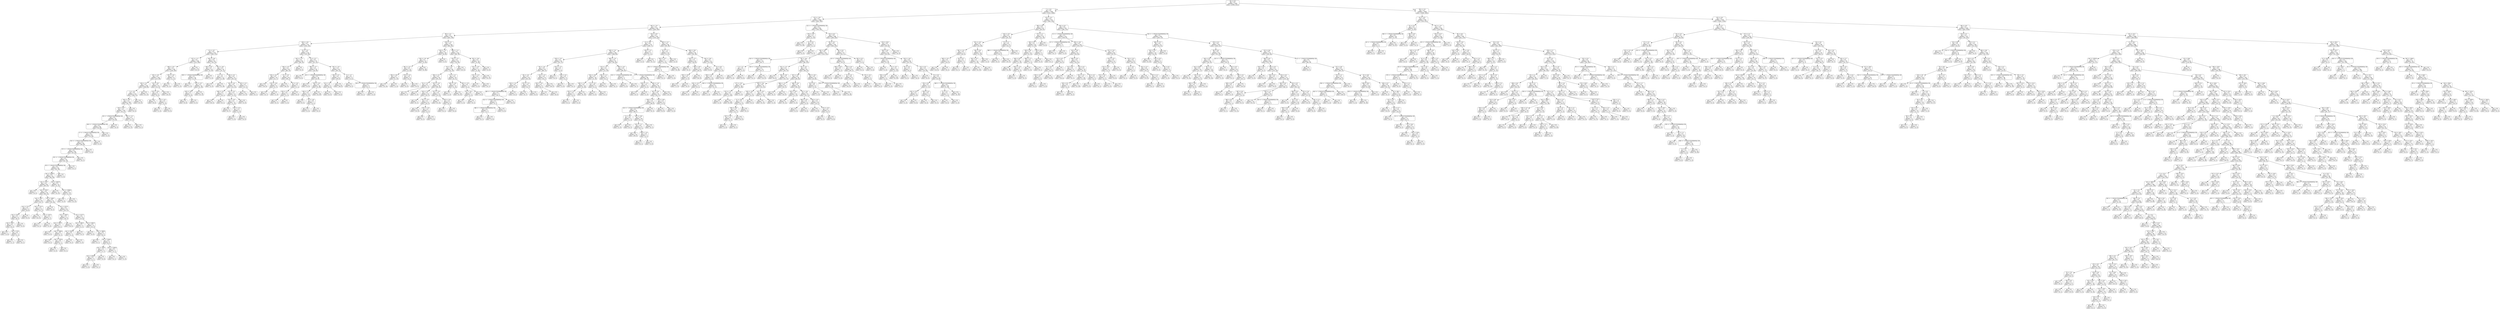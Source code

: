 digraph Tree {
node [shape=box, style="rounded", color="black", fontname=helvetica] ;
edge [fontname=helvetica] ;
0 [label="66 <= 0.9\ngini = 0.5\nsamples = 3344\nvalue = [2596, 2613]"] ;
1 [label="7 <= -0.3\ngini = 0.5\nsamples = 1495\nvalue = [1312, 1008]"] ;
0 -> 1 [labeldistance=2.5, labelangle=45, headlabel="True"] ;
2 [label="112 <= -0.9\ngini = 0.5\nsamples = 1060\nvalue = [850, 769]"] ;
1 -> 2 ;
3 [label="342 <= -1.6\ngini = 0.5\nsamples = 765\nvalue = [658, 504]"] ;
2 -> 3 ;
4 [label="88 <= -2.1\ngini = 0.5\nsamples = 522\nvalue = [424, 378]"] ;
3 -> 4 ;
5 [label="164 <= -4.0\ngini = 0.5\nsamples = 372\nvalue = [336, 236]"] ;
4 -> 5 ;
6 [label="21 <= -4.7\ngini = 0.5\nsamples = 233\nvalue = [189, 170]"] ;
5 -> 6 ;
7 [label="337 <= -1.7\ngini = 0.5\nsamples = 168\nvalue = [153, 100]"] ;
6 -> 7 ;
8 [label="268 <= -4.5\ngini = 0.5\nsamples = 158\nvalue = [138, 100]"] ;
7 -> 8 ;
9 [label="235 <= -5.0\ngini = 0.5\nsamples = 150\nvalue = [137, 89]"] ;
8 -> 9 ;
10 [label="250 <= -5.1\ngini = 0.5\nsamples = 128\nvalue = [106, 85]"] ;
9 -> 10 ;
11 [label="3 <= -5.5\ngini = 0.5\nsamples = 119\nvalue = [106, 72]"] ;
10 -> 11 ;
12 [label="303 <= -5.0\ngini = 0.5\nsamples = 109\nvalue = [91, 72]"] ;
11 -> 12 ;
13 [label="124 <= -6.3\ngini = 0.5\nsamples = 105\nvalue = [91, 67]"] ;
12 -> 13 ;
14 [label="20 <= -1.7014117331926443e+38\ngini = 0.5\nsamples = 92\nvalue = [74, 64]"] ;
13 -> 14 ;
15 [label="344 <= -1.7014117331926443e+38\ngini = 0.5\nsamples = 89\nvalue = [74, 60]"] ;
14 -> 15 ;
16 [label="17 <= -1.7014117331926443e+38\ngini = 0.5\nsamples = 87\nvalue = [72, 60]"] ;
15 -> 16 ;
17 [label="316 <= -1.7014117331926443e+38\ngini = 0.5\nsamples = 85\nvalue = [69, 60]"] ;
16 -> 17 ;
18 [label="373 <= -1.7014117331926443e+38\ngini = 0.5\nsamples = 84\nvalue = [67, 60]"] ;
17 -> 18 ;
19 [label="321 <= -1.7014117331926443e+38\ngini = 0.5\nsamples = 83\nvalue = [67, 59]"] ;
18 -> 19 ;
20 [label="59 <= -1.7014117331926443e+38\ngini = 0.5\nsamples = 82\nvalue = [67, 58]"] ;
19 -> 20 ;
21 [label="rain <= 1228.5\ngini = 0.5\nsamples = 81\nvalue = [66, 58]"] ;
20 -> 21 ;
22 [label="rain <= 13.0\ngini = 0.4\nsamples = 60\nvalue = [64, 25]"] ;
21 -> 22 ;
23 [label="gini = 0.0\nsamples = 1\nvalue = [0, 2]"] ;
22 -> 23 ;
24 [label="rain <= 170.5\ngini = 0.4\nsamples = 59\nvalue = [64, 23]"] ;
22 -> 24 ;
25 [label="rain <= 38.5\ngini = 0.3\nsamples = 28\nvalue = [35, 7]"] ;
24 -> 25 ;
26 [label="rain <= 31.5\ngini = 0.5\nsamples = 9\nvalue = [8, 6]"] ;
25 -> 26 ;
27 [label="rain <= 24.5\ngini = 0.3\nsamples = 8\nvalue = [8, 2]"] ;
26 -> 27 ;
28 [label="rain <= 18.5\ngini = 0.4\nsamples = 5\nvalue = [4, 2]"] ;
27 -> 28 ;
29 [label="gini = 0.0\nsamples = 2\nvalue = [3, 0]"] ;
28 -> 29 ;
30 [label="rain <= 23.0\ngini = 0.4\nsamples = 3\nvalue = [1, 2]"] ;
28 -> 30 ;
31 [label="gini = 0.5\nsamples = 2\nvalue = [1, 1]"] ;
30 -> 31 ;
32 [label="gini = 0.0\nsamples = 1\nvalue = [0, 1]"] ;
30 -> 32 ;
33 [label="gini = 0.0\nsamples = 3\nvalue = [4, 0]"] ;
27 -> 33 ;
34 [label="gini = 0.0\nsamples = 1\nvalue = [0, 4]"] ;
26 -> 34 ;
35 [label="rain <= 121.5\ngini = 0.1\nsamples = 19\nvalue = [27, 1]"] ;
25 -> 35 ;
36 [label="gini = 0.0\nsamples = 15\nvalue = [22, 0]"] ;
35 -> 36 ;
37 [label="rain <= 125.5\ngini = 0.3\nsamples = 4\nvalue = [5, 1]"] ;
35 -> 37 ;
38 [label="gini = 0.0\nsamples = 1\nvalue = [0, 1]"] ;
37 -> 38 ;
39 [label="gini = 0.0\nsamples = 3\nvalue = [5, 0]"] ;
37 -> 39 ;
40 [label="rain <= 189.5\ngini = 0.5\nsamples = 31\nvalue = [29, 16]"] ;
24 -> 40 ;
41 [label="gini = 0.0\nsamples = 3\nvalue = [0, 5]"] ;
40 -> 41 ;
42 [label="rain <= 413.0\ngini = 0.4\nsamples = 28\nvalue = [29, 11]"] ;
40 -> 42 ;
43 [label="rain <= 338.5\ngini = 0.3\nsamples = 13\nvalue = [16, 3]"] ;
42 -> 43 ;
44 [label="rain <= 245.5\ngini = 0.4\nsamples = 7\nvalue = [6, 3]"] ;
43 -> 44 ;
45 [label="gini = 0.0\nsamples = 3\nvalue = [4, 0]"] ;
44 -> 45 ;
46 [label="rain <= 269.0\ngini = 0.5\nsamples = 4\nvalue = [2, 3]"] ;
44 -> 46 ;
47 [label="gini = 0.0\nsamples = 1\nvalue = [0, 2]"] ;
46 -> 47 ;
48 [label="rain <= 324.0\ngini = 0.4\nsamples = 3\nvalue = [2, 1]"] ;
46 -> 48 ;
49 [label="gini = 0.0\nsamples = 2\nvalue = [2, 0]"] ;
48 -> 49 ;
50 [label="gini = 0.0\nsamples = 1\nvalue = [0, 1]"] ;
48 -> 50 ;
51 [label="gini = 0.0\nsamples = 6\nvalue = [10, 0]"] ;
43 -> 51 ;
52 [label="rain <= 517.5\ngini = 0.5\nsamples = 15\nvalue = [13, 8]"] ;
42 -> 52 ;
53 [label="rain <= 460.5\ngini = 0.3\nsamples = 4\nvalue = [1, 5]"] ;
52 -> 53 ;
54 [label="rain <= 416.5\ngini = 0.4\nsamples = 2\nvalue = [1, 2]"] ;
53 -> 54 ;
55 [label="gini = 0.0\nsamples = 1\nvalue = [0, 2]"] ;
54 -> 55 ;
56 [label="gini = 0.0\nsamples = 1\nvalue = [1, 0]"] ;
54 -> 56 ;
57 [label="gini = 0.0\nsamples = 2\nvalue = [0, 3]"] ;
53 -> 57 ;
58 [label="rain <= 565.0\ngini = 0.3\nsamples = 11\nvalue = [12, 3]"] ;
52 -> 58 ;
59 [label="gini = 0.0\nsamples = 2\nvalue = [4, 0]"] ;
58 -> 59 ;
60 [label="rain <= 589.0\ngini = 0.4\nsamples = 9\nvalue = [8, 3]"] ;
58 -> 60 ;
61 [label="gini = 0.0\nsamples = 1\nvalue = [0, 1]"] ;
60 -> 61 ;
62 [label="rain <= 1146.5\ngini = 0.3\nsamples = 8\nvalue = [8, 2]"] ;
60 -> 62 ;
63 [label="rain <= 776.5\ngini = 0.2\nsamples = 6\nvalue = [7, 1]"] ;
62 -> 63 ;
64 [label="rain <= 678.0\ngini = 0.4\nsamples = 4\nvalue = [3, 1]"] ;
63 -> 64 ;
65 [label="gini = 0.0\nsamples = 3\nvalue = [3, 0]"] ;
64 -> 65 ;
66 [label="gini = 0.0\nsamples = 1\nvalue = [0, 1]"] ;
64 -> 66 ;
67 [label="gini = 0.0\nsamples = 2\nvalue = [4, 0]"] ;
63 -> 67 ;
68 [label="rain <= 1194.0\ngini = 0.5\nsamples = 2\nvalue = [1, 1]"] ;
62 -> 68 ;
69 [label="gini = 0.0\nsamples = 1\nvalue = [0, 1]"] ;
68 -> 69 ;
70 [label="gini = 0.0\nsamples = 1\nvalue = [1, 0]"] ;
68 -> 70 ;
71 [label="rain <= 2162.0\ngini = 0.1\nsamples = 21\nvalue = [2, 33]"] ;
21 -> 71 ;
72 [label="gini = 0.0\nsamples = 11\nvalue = [0, 21]"] ;
71 -> 72 ;
73 [label="rain <= 2298.0\ngini = 0.2\nsamples = 10\nvalue = [2, 12]"] ;
71 -> 73 ;
74 [label="gini = 0.0\nsamples = 2\nvalue = [2, 0]"] ;
73 -> 74 ;
75 [label="gini = 0.0\nsamples = 8\nvalue = [0, 12]"] ;
73 -> 75 ;
76 [label="gini = 0.0\nsamples = 1\nvalue = [1, 0]"] ;
20 -> 76 ;
77 [label="gini = 0.0\nsamples = 1\nvalue = [0, 1]"] ;
19 -> 77 ;
78 [label="gini = 0.0\nsamples = 1\nvalue = [0, 1]"] ;
18 -> 78 ;
79 [label="gini = 0.0\nsamples = 1\nvalue = [2, 0]"] ;
17 -> 79 ;
80 [label="gini = 0.0\nsamples = 2\nvalue = [3, 0]"] ;
16 -> 80 ;
81 [label="gini = 0.0\nsamples = 2\nvalue = [2, 0]"] ;
15 -> 81 ;
82 [label="gini = 0.0\nsamples = 3\nvalue = [0, 4]"] ;
14 -> 82 ;
83 [label="185 <= -5.3\ngini = 0.3\nsamples = 13\nvalue = [17, 3]"] ;
13 -> 83 ;
84 [label="gini = 0.0\nsamples = 12\nvalue = [17, 0]"] ;
83 -> 84 ;
85 [label="gini = 0.0\nsamples = 1\nvalue = [0, 3]"] ;
83 -> 85 ;
86 [label="gini = 0.0\nsamples = 4\nvalue = [0, 5]"] ;
12 -> 86 ;
87 [label="gini = 0.0\nsamples = 10\nvalue = [15, 0]"] ;
11 -> 87 ;
88 [label="gini = 0.0\nsamples = 9\nvalue = [0, 13]"] ;
10 -> 88 ;
89 [label="56 <= -4.9\ngini = 0.2\nsamples = 22\nvalue = [31, 4]"] ;
9 -> 89 ;
90 [label="132 <= -4.9\ngini = 0.4\nsamples = 9\nvalue = [9, 4]"] ;
89 -> 90 ;
91 [label="gini = 0.0\nsamples = 6\nvalue = [8, 0]"] ;
90 -> 91 ;
92 [label="36 <= -5.0\ngini = 0.3\nsamples = 3\nvalue = [1, 4]"] ;
90 -> 92 ;
93 [label="gini = 0.0\nsamples = 1\nvalue = [1, 0]"] ;
92 -> 93 ;
94 [label="gini = 0.0\nsamples = 2\nvalue = [0, 4]"] ;
92 -> 94 ;
95 [label="gini = 0.0\nsamples = 13\nvalue = [22, 0]"] ;
89 -> 95 ;
96 [label="207 <= -4.0\ngini = 0.2\nsamples = 8\nvalue = [1, 11]"] ;
8 -> 96 ;
97 [label="gini = 0.0\nsamples = 7\nvalue = [0, 11]"] ;
96 -> 97 ;
98 [label="gini = 0.0\nsamples = 1\nvalue = [1, 0]"] ;
96 -> 98 ;
99 [label="gini = 0.0\nsamples = 10\nvalue = [15, 0]"] ;
7 -> 99 ;
100 [label="361 <= -4.6\ngini = 0.4\nsamples = 65\nvalue = [36, 70]"] ;
6 -> 100 ;
101 [label="100 <= 3.0\ngini = 0.2\nsamples = 23\nvalue = [4, 39]"] ;
100 -> 101 ;
102 [label="199 <= -1.7014117331926443e+38\ngini = 0.1\nsamples = 22\nvalue = [3, 39]"] ;
101 -> 102 ;
103 [label="gini = 0.0\nsamples = 1\nvalue = [1, 0]"] ;
102 -> 103 ;
104 [label="212 <= -4.7\ngini = 0.1\nsamples = 21\nvalue = [2, 39]"] ;
102 -> 104 ;
105 [label="145 <= -4.6\ngini = 0.3\nsamples = 5\nvalue = [2, 8]"] ;
104 -> 105 ;
106 [label="gini = 0.0\nsamples = 4\nvalue = [0, 8]"] ;
105 -> 106 ;
107 [label="gini = 0.0\nsamples = 1\nvalue = [2, 0]"] ;
105 -> 107 ;
108 [label="gini = 0.0\nsamples = 16\nvalue = [0, 31]"] ;
104 -> 108 ;
109 [label="gini = 0.0\nsamples = 1\nvalue = [1, 0]"] ;
101 -> 109 ;
110 [label="161 <= -4.6\ngini = 0.5\nsamples = 42\nvalue = [32, 31]"] ;
100 -> 110 ;
111 [label="7 <= -5.1\ngini = 0.2\nsamples = 11\nvalue = [2, 18]"] ;
110 -> 111 ;
112 [label="gini = 0.0\nsamples = 2\nvalue = [2, 0]"] ;
111 -> 112 ;
113 [label="gini = 0.0\nsamples = 9\nvalue = [0, 18]"] ;
111 -> 113 ;
114 [label="168 <= -4.1\ngini = 0.4\nsamples = 31\nvalue = [30, 13]"] ;
110 -> 114 ;
115 [label="316 <= -4.5\ngini = 0.5\nsamples = 20\nvalue = [13, 12]"] ;
114 -> 115 ;
116 [label="290 <= -4.1\ngini = 0.2\nsamples = 7\nvalue = [10, 1]"] ;
115 -> 116 ;
117 [label="gini = 0.0\nsamples = 6\nvalue = [10, 0]"] ;
116 -> 117 ;
118 [label="gini = 0.0\nsamples = 1\nvalue = [0, 1]"] ;
116 -> 118 ;
119 [label="231 <= -4.1\ngini = 0.3\nsamples = 13\nvalue = [3, 11]"] ;
115 -> 119 ;
120 [label="155 <= -4.4\ngini = 0.2\nsamples = 11\nvalue = [1, 11]"] ;
119 -> 120 ;
121 [label="gini = 0.0\nsamples = 6\nvalue = [0, 7]"] ;
120 -> 121 ;
122 [label="207 <= -4.3\ngini = 0.3\nsamples = 5\nvalue = [1, 4]"] ;
120 -> 122 ;
123 [label="gini = 0.0\nsamples = 1\nvalue = [1, 0]"] ;
122 -> 123 ;
124 [label="gini = 0.0\nsamples = 4\nvalue = [0, 4]"] ;
122 -> 124 ;
125 [label="gini = 0.0\nsamples = 2\nvalue = [2, 0]"] ;
119 -> 125 ;
126 [label="120 <= -2.3\ngini = 0.1\nsamples = 11\nvalue = [17, 1]"] ;
114 -> 126 ;
127 [label="gini = 0.0\nsamples = 10\nvalue = [17, 0]"] ;
126 -> 127 ;
128 [label="gini = 0.0\nsamples = 1\nvalue = [0, 1]"] ;
126 -> 128 ;
129 [label="33 <= -3.5\ngini = 0.4\nsamples = 139\nvalue = [147, 66]"] ;
5 -> 129 ;
130 [label="267 <= -1.7\ngini = 0.3\nsamples = 60\nvalue = [80, 14]"] ;
129 -> 130 ;
131 [label="364 <= -4.3\ngini = 0.2\nsamples = 58\nvalue = [80, 10]"] ;
130 -> 131 ;
132 [label="234 <= -4.2\ngini = 0.5\nsamples = 14\nvalue = [11, 7]"] ;
131 -> 132 ;
133 [label="gini = 0.0\nsamples = 8\nvalue = [10, 0]"] ;
132 -> 133 ;
134 [label="134 <= -3.8\ngini = 0.2\nsamples = 6\nvalue = [1, 7]"] ;
132 -> 134 ;
135 [label="gini = 0.0\nsamples = 5\nvalue = [0, 7]"] ;
134 -> 135 ;
136 [label="gini = 0.0\nsamples = 1\nvalue = [1, 0]"] ;
134 -> 136 ;
137 [label="47 <= -3.4\ngini = 0.1\nsamples = 44\nvalue = [69, 3]"] ;
131 -> 137 ;
138 [label="gini = 0.0\nsamples = 37\nvalue = [62, 0]"] ;
137 -> 138 ;
139 [label="32 <= -3.4\ngini = 0.4\nsamples = 7\nvalue = [7, 3]"] ;
137 -> 139 ;
140 [label="378 <= -2.1\ngini = 0.4\nsamples = 4\nvalue = [1, 3]"] ;
139 -> 140 ;
141 [label="gini = 0.0\nsamples = 3\nvalue = [0, 3]"] ;
140 -> 141 ;
142 [label="gini = 0.0\nsamples = 1\nvalue = [1, 0]"] ;
140 -> 142 ;
143 [label="gini = 0.0\nsamples = 3\nvalue = [6, 0]"] ;
139 -> 143 ;
144 [label="gini = 0.0\nsamples = 2\nvalue = [0, 4]"] ;
130 -> 144 ;
145 [label="13 <= -2.7\ngini = 0.5\nsamples = 79\nvalue = [67, 52]"] ;
129 -> 145 ;
146 [label="380 <= -3.7\ngini = 0.4\nsamples = 39\nvalue = [18, 40]"] ;
145 -> 146 ;
147 [label="gini = 0.0\nsamples = 5\nvalue = [9, 0]"] ;
146 -> 147 ;
148 [label="69 <= -1.7014117331926443e+38\ngini = 0.3\nsamples = 34\nvalue = [9, 40]"] ;
146 -> 148 ;
149 [label="gini = 0.0\nsamples = 2\nvalue = [4, 0]"] ;
148 -> 149 ;
150 [label="330 <= -2.9\ngini = 0.2\nsamples = 32\nvalue = [5, 40]"] ;
148 -> 150 ;
151 [label="199 <= -3.3\ngini = 0.4\nsamples = 14\nvalue = [5, 11]"] ;
150 -> 151 ;
152 [label="gini = 0.0\nsamples = 7\nvalue = [0, 9]"] ;
151 -> 152 ;
153 [label="37 <= -2.8\ngini = 0.4\nsamples = 7\nvalue = [5, 2]"] ;
151 -> 153 ;
154 [label="gini = 0.0\nsamples = 5\nvalue = [5, 0]"] ;
153 -> 154 ;
155 [label="gini = 0.0\nsamples = 2\nvalue = [0, 2]"] ;
153 -> 155 ;
156 [label="gini = 0.0\nsamples = 18\nvalue = [0, 29]"] ;
150 -> 156 ;
157 [label="347 <= -1.8\ngini = 0.3\nsamples = 40\nvalue = [49, 12]"] ;
145 -> 157 ;
158 [label="338 <= -2.5\ngini = 0.2\nsamples = 31\nvalue = [44, 6]"] ;
157 -> 158 ;
159 [label="92 <= -2.5\ngini = 0.5\nsamples = 9\nvalue = [6, 6]"] ;
158 -> 159 ;
160 [label="gini = 0.0\nsamples = 4\nvalue = [6, 0]"] ;
159 -> 160 ;
161 [label="gini = 0.0\nsamples = 5\nvalue = [0, 6]"] ;
159 -> 161 ;
162 [label="gini = 0.0\nsamples = 22\nvalue = [38, 0]"] ;
158 -> 162 ;
163 [label="4 <= -1.7\ngini = 0.5\nsamples = 9\nvalue = [5, 6]"] ;
157 -> 163 ;
164 [label="gini = 0.0\nsamples = 5\nvalue = [0, 5]"] ;
163 -> 164 ;
165 [label="354 <= -1.7014117331926443e+38\ngini = 0.3\nsamples = 4\nvalue = [5, 1]"] ;
163 -> 165 ;
166 [label="gini = 0.0\nsamples = 1\nvalue = [0, 1]"] ;
165 -> 166 ;
167 [label="gini = 0.0\nsamples = 3\nvalue = [5, 0]"] ;
165 -> 167 ;
168 [label="239 <= -2.1\ngini = 0.5\nsamples = 150\nvalue = [88, 142]"] ;
4 -> 168 ;
169 [label="118 <= -1.2\ngini = 0.2\nsamples = 49\nvalue = [8, 64]"] ;
168 -> 169 ;
170 [label="126 <= -2.0\ngini = 0.1\nsamples = 47\nvalue = [5, 64]"] ;
169 -> 170 ;
171 [label="381 <= -2.2\ngini = 0.4\nsamples = 14\nvalue = [5, 16]"] ;
170 -> 171 ;
172 [label="356 <= -0.8\ngini = 0.1\nsamples = 8\nvalue = [1, 14]"] ;
171 -> 172 ;
173 [label="gini = 0.0\nsamples = 7\nvalue = [0, 14]"] ;
172 -> 173 ;
174 [label="gini = 0.0\nsamples = 1\nvalue = [1, 0]"] ;
172 -> 174 ;
175 [label="279 <= -2.2\ngini = 0.4\nsamples = 6\nvalue = [4, 2]"] ;
171 -> 175 ;
176 [label="gini = 0.0\nsamples = 4\nvalue = [4, 0]"] ;
175 -> 176 ;
177 [label="gini = 0.0\nsamples = 2\nvalue = [0, 2]"] ;
175 -> 177 ;
178 [label="gini = 0.0\nsamples = 33\nvalue = [0, 48]"] ;
170 -> 178 ;
179 [label="gini = 0.0\nsamples = 2\nvalue = [3, 0]"] ;
169 -> 179 ;
180 [label="390 <= -1.3\ngini = 0.5\nsamples = 101\nvalue = [80, 78]"] ;
168 -> 180 ;
181 [label="335 <= -1.5\ngini = 0.5\nsamples = 82\nvalue = [76, 50]"] ;
180 -> 181 ;
182 [label="70 <= -1.6\ngini = 0.5\nsamples = 69\nvalue = [51, 50]"] ;
181 -> 182 ;
183 [label="346 <= -2.1\ngini = 0.4\nsamples = 45\nvalue = [45, 23]"] ;
182 -> 183 ;
184 [label="76 <= -1.2\ngini = 0.2\nsamples = 6\nvalue = [1, 7]"] ;
183 -> 184 ;
185 [label="gini = 0.0\nsamples = 5\nvalue = [0, 7]"] ;
184 -> 185 ;
186 [label="gini = 0.0\nsamples = 1\nvalue = [1, 0]"] ;
184 -> 186 ;
187 [label="335 <= -1.8\ngini = 0.4\nsamples = 39\nvalue = [44, 16]"] ;
183 -> 187 ;
188 [label="159 <= -2.0\ngini = 0.2\nsamples = 24\nvalue = [35, 5]"] ;
187 -> 188 ;
189 [label="gini = 0.0\nsamples = 3\nvalue = [0, 3]"] ;
188 -> 189 ;
190 [label="141 <= -1.8\ngini = 0.1\nsamples = 21\nvalue = [35, 2]"] ;
188 -> 190 ;
191 [label="gini = 0.0\nsamples = 18\nvalue = [33, 0]"] ;
190 -> 191 ;
192 [label="255 <= -1.8\ngini = 0.5\nsamples = 3\nvalue = [2, 2]"] ;
190 -> 192 ;
193 [label="gini = 0.0\nsamples = 1\nvalue = [0, 2]"] ;
192 -> 193 ;
194 [label="gini = 0.0\nsamples = 2\nvalue = [2, 0]"] ;
192 -> 194 ;
195 [label="121 <= -1.8\ngini = 0.5\nsamples = 15\nvalue = [9, 11]"] ;
187 -> 195 ;
196 [label="gini = 0.0\nsamples = 7\nvalue = [0, 10]"] ;
195 -> 196 ;
197 [label="239 <= -2.0\ngini = 0.2\nsamples = 8\nvalue = [9, 1]"] ;
195 -> 197 ;
198 [label="gini = 0.0\nsamples = 1\nvalue = [0, 1]"] ;
197 -> 198 ;
199 [label="gini = 0.0\nsamples = 7\nvalue = [9, 0]"] ;
197 -> 199 ;
200 [label="51 <= -1.3\ngini = 0.3\nsamples = 24\nvalue = [6, 27]"] ;
182 -> 200 ;
201 [label="185 <= -2.8\ngini = 0.1\nsamples = 17\nvalue = [1, 25]"] ;
200 -> 201 ;
202 [label="gini = 0.0\nsamples = 1\nvalue = [1, 0]"] ;
201 -> 202 ;
203 [label="gini = 0.0\nsamples = 16\nvalue = [0, 25]"] ;
201 -> 203 ;
204 [label="281 <= -1.9\ngini = 0.4\nsamples = 7\nvalue = [5, 2]"] ;
200 -> 204 ;
205 [label="81 <= -2.6\ngini = 0.4\nsamples = 3\nvalue = [1, 2]"] ;
204 -> 205 ;
206 [label="gini = 0.0\nsamples = 1\nvalue = [1, 0]"] ;
205 -> 206 ;
207 [label="gini = 0.0\nsamples = 2\nvalue = [0, 2]"] ;
205 -> 207 ;
208 [label="gini = 0.0\nsamples = 4\nvalue = [4, 0]"] ;
204 -> 208 ;
209 [label="gini = 0.0\nsamples = 13\nvalue = [25, 0]"] ;
181 -> 209 ;
210 [label="252 <= -0.6\ngini = 0.2\nsamples = 19\nvalue = [4, 28]"] ;
180 -> 210 ;
211 [label="237 <= -2.0\ngini = 0.1\nsamples = 17\nvalue = [2, 28]"] ;
210 -> 211 ;
212 [label="141 <= -1.4\ngini = 0.4\nsamples = 2\nvalue = [2, 1]"] ;
211 -> 212 ;
213 [label="gini = 0.0\nsamples = 1\nvalue = [2, 0]"] ;
212 -> 213 ;
214 [label="gini = 0.0\nsamples = 1\nvalue = [0, 1]"] ;
212 -> 214 ;
215 [label="gini = 0.0\nsamples = 15\nvalue = [0, 27]"] ;
211 -> 215 ;
216 [label="gini = 0.0\nsamples = 2\nvalue = [2, 0]"] ;
210 -> 216 ;
217 [label="126 <= -0.9\ngini = 0.5\nsamples = 243\nvalue = [234, 126]"] ;
3 -> 217 ;
218 [label="12 <= -0.2\ngini = 0.4\nsamples = 175\nvalue = [189, 77]"] ;
217 -> 218 ;
219 [label="199 <= -1.4\ngini = 0.4\nsamples = 166\nvalue = [186, 66]"] ;
218 -> 219 ;
220 [label="239 <= -1.0\ngini = 0.3\nsamples = 69\nvalue = [91, 17]"] ;
219 -> 220 ;
221 [label="94 <= -1.8\ngini = 0.2\nsamples = 62\nvalue = [88, 11]"] ;
220 -> 221 ;
222 [label="46 <= -2.4\ngini = 0.3\nsamples = 29\nvalue = [36, 10]"] ;
221 -> 222 ;
223 [label="318 <= -1.4\ngini = 0.2\nsamples = 19\nvalue = [30, 3]"] ;
222 -> 223 ;
224 [label="285 <= -1.7014117331926443e+38\ngini = 0.1\nsamples = 17\nvalue = [30, 1]"] ;
223 -> 224 ;
225 [label="312 <= -1.7014117331926443e+38\ngini = 0.3\nsamples = 5\nvalue = [5, 1]"] ;
224 -> 225 ;
226 [label="386 <= -1.7014117331926443e+38\ngini = 0.4\nsamples = 3\nvalue = [3, 1]"] ;
225 -> 226 ;
227 [label="gini = 0.0\nsamples = 1\nvalue = [0, 1]"] ;
226 -> 227 ;
228 [label="gini = 0.0\nsamples = 2\nvalue = [3, 0]"] ;
226 -> 228 ;
229 [label="gini = 0.0\nsamples = 2\nvalue = [2, 0]"] ;
225 -> 229 ;
230 [label="gini = 0.0\nsamples = 12\nvalue = [25, 0]"] ;
224 -> 230 ;
231 [label="gini = 0.0\nsamples = 2\nvalue = [0, 2]"] ;
223 -> 231 ;
232 [label="337 <= -1.5\ngini = 0.5\nsamples = 10\nvalue = [6, 7]"] ;
222 -> 232 ;
233 [label="gini = 0.0\nsamples = 6\nvalue = [0, 7]"] ;
232 -> 233 ;
234 [label="gini = 0.0\nsamples = 4\nvalue = [6, 0]"] ;
232 -> 234 ;
235 [label="119 <= -1.9\ngini = 0.0\nsamples = 33\nvalue = [52, 1]"] ;
221 -> 235 ;
236 [label="120 <= -1.6\ngini = 0.2\nsamples = 8\nvalue = [8, 1]"] ;
235 -> 236 ;
237 [label="gini = 0.0\nsamples = 1\nvalue = [0, 1]"] ;
236 -> 237 ;
238 [label="gini = 0.0\nsamples = 7\nvalue = [8, 0]"] ;
236 -> 238 ;
239 [label="gini = 0.0\nsamples = 25\nvalue = [44, 0]"] ;
235 -> 239 ;
240 [label="223 <= -1.5\ngini = 0.4\nsamples = 7\nvalue = [3, 6]"] ;
220 -> 240 ;
241 [label="gini = 0.0\nsamples = 3\nvalue = [0, 5]"] ;
240 -> 241 ;
242 [label="130 <= -0.1\ngini = 0.4\nsamples = 4\nvalue = [3, 1]"] ;
240 -> 242 ;
243 [label="gini = 0.0\nsamples = 3\nvalue = [3, 0]"] ;
242 -> 243 ;
244 [label="gini = 0.0\nsamples = 1\nvalue = [0, 1]"] ;
242 -> 244 ;
245 [label="394 <= -1.4\ngini = 0.4\nsamples = 97\nvalue = [95, 49]"] ;
219 -> 245 ;
246 [label="133 <= -1.1\ngini = 0.5\nsamples = 24\nvalue = [11, 20]"] ;
245 -> 246 ;
247 [label="216 <= -0.8\ngini = 0.3\nsamples = 18\nvalue = [5, 19]"] ;
246 -> 247 ;
248 [label="200 <= -1.5\ngini = 0.2\nsamples = 14\nvalue = [2, 18]"] ;
247 -> 248 ;
249 [label="370 <= -1.5\ngini = 0.5\nsamples = 4\nvalue = [2, 2]"] ;
248 -> 249 ;
250 [label="gini = 0.0\nsamples = 2\nvalue = [0, 2]"] ;
249 -> 250 ;
251 [label="gini = 0.0\nsamples = 2\nvalue = [2, 0]"] ;
249 -> 251 ;
252 [label="gini = 0.0\nsamples = 10\nvalue = [0, 16]"] ;
248 -> 252 ;
253 [label="73 <= -2.6\ngini = 0.4\nsamples = 4\nvalue = [3, 1]"] ;
247 -> 253 ;
254 [label="gini = 0.0\nsamples = 3\nvalue = [3, 0]"] ;
253 -> 254 ;
255 [label="gini = 0.0\nsamples = 1\nvalue = [0, 1]"] ;
253 -> 255 ;
256 [label="365 <= -1.1\ngini = 0.2\nsamples = 6\nvalue = [6, 1]"] ;
246 -> 256 ;
257 [label="gini = 0.0\nsamples = 5\nvalue = [6, 0]"] ;
256 -> 257 ;
258 [label="gini = 0.0\nsamples = 1\nvalue = [0, 1]"] ;
256 -> 258 ;
259 [label="349 <= -2.0\ngini = 0.4\nsamples = 73\nvalue = [84, 29]"] ;
245 -> 259 ;
260 [label="310 <= -1.7014117331926443e+38\ngini = 0.3\nsamples = 7\nvalue = [2, 7]"] ;
259 -> 260 ;
261 [label="gini = 0.0\nsamples = 2\nvalue = [2, 0]"] ;
260 -> 261 ;
262 [label="gini = 0.0\nsamples = 5\nvalue = [0, 7]"] ;
260 -> 262 ;
263 [label="77 <= -1.7014117331926443e+38\ngini = 0.3\nsamples = 66\nvalue = [82, 22]"] ;
259 -> 263 ;
264 [label="228 <= -1.3\ngini = 0.3\nsamples = 4\nvalue = [1, 5]"] ;
263 -> 264 ;
265 [label="gini = 0.0\nsamples = 3\nvalue = [0, 5]"] ;
264 -> 265 ;
266 [label="gini = 0.0\nsamples = 1\nvalue = [1, 0]"] ;
264 -> 266 ;
267 [label="266 <= -1.0\ngini = 0.3\nsamples = 62\nvalue = [81, 17]"] ;
263 -> 267 ;
268 [label="351 <= -0.9\ngini = 0.4\nsamples = 42\nvalue = [50, 17]"] ;
267 -> 268 ;
269 [label="228 <= -1.0\ngini = 0.2\nsamples = 34\nvalue = [48, 8]"] ;
268 -> 269 ;
270 [label="333 <= -1.7014117331926443e+38\ngini = 0.2\nsamples = 32\nvalue = [48, 5]"] ;
269 -> 270 ;
271 [label="9 <= -1.8\ngini = 0.4\nsamples = 4\nvalue = [1, 3]"] ;
270 -> 271 ;
272 [label="gini = 0.0\nsamples = 1\nvalue = [1, 0]"] ;
271 -> 272 ;
273 [label="gini = 0.0\nsamples = 3\nvalue = [0, 3]"] ;
271 -> 273 ;
274 [label="297 <= -0.8\ngini = 0.1\nsamples = 28\nvalue = [47, 2]"] ;
270 -> 274 ;
275 [label="225 <= -1.1\ngini = 0.0\nsamples = 27\nvalue = [47, 1]"] ;
274 -> 275 ;
276 [label="gini = 0.0\nsamples = 24\nvalue = [44, 0]"] ;
275 -> 276 ;
277 [label="328 <= -1.0\ngini = 0.4\nsamples = 3\nvalue = [3, 1]"] ;
275 -> 277 ;
278 [label="gini = 0.0\nsamples = 1\nvalue = [0, 1]"] ;
277 -> 278 ;
279 [label="gini = 0.0\nsamples = 2\nvalue = [3, 0]"] ;
277 -> 279 ;
280 [label="gini = 0.0\nsamples = 1\nvalue = [0, 1]"] ;
274 -> 280 ;
281 [label="gini = 0.0\nsamples = 2\nvalue = [0, 3]"] ;
269 -> 281 ;
282 [label="273 <= -0.8\ngini = 0.3\nsamples = 8\nvalue = [2, 9]"] ;
268 -> 282 ;
283 [label="gini = 0.0\nsamples = 6\nvalue = [0, 9]"] ;
282 -> 283 ;
284 [label="gini = 0.0\nsamples = 2\nvalue = [2, 0]"] ;
282 -> 284 ;
285 [label="gini = 0.0\nsamples = 20\nvalue = [31, 0]"] ;
267 -> 285 ;
286 [label="239 <= -1.3\ngini = 0.3\nsamples = 9\nvalue = [3, 11]"] ;
218 -> 286 ;
287 [label="gini = 0.0\nsamples = 3\nvalue = [3, 0]"] ;
286 -> 287 ;
288 [label="gini = 0.0\nsamples = 6\nvalue = [0, 11]"] ;
286 -> 288 ;
289 [label="300 <= -1.2\ngini = 0.5\nsamples = 68\nvalue = [45, 49]"] ;
217 -> 289 ;
290 [label="19 <= -1.1\ngini = 0.2\nsamples = 19\nvalue = [3, 21]"] ;
289 -> 290 ;
291 [label="293 <= -2.2\ngini = 0.1\nsamples = 17\nvalue = [1, 21]"] ;
290 -> 291 ;
292 [label="291 <= -1.7014117331926443e+38\ngini = 0.5\nsamples = 2\nvalue = [1, 1]"] ;
291 -> 292 ;
293 [label="gini = 0.0\nsamples = 1\nvalue = [0, 1]"] ;
292 -> 293 ;
294 [label="gini = 0.0\nsamples = 1\nvalue = [1, 0]"] ;
292 -> 294 ;
295 [label="gini = 0.0\nsamples = 15\nvalue = [0, 20]"] ;
291 -> 295 ;
296 [label="gini = 0.0\nsamples = 2\nvalue = [2, 0]"] ;
290 -> 296 ;
297 [label="108 <= -0.6\ngini = 0.5\nsamples = 49\nvalue = [42, 28]"] ;
289 -> 297 ;
298 [label="139 <= -1.2\ngini = 0.3\nsamples = 26\nvalue = [29, 8]"] ;
297 -> 298 ;
299 [label="gini = 0.0\nsamples = 2\nvalue = [0, 3]"] ;
298 -> 299 ;
300 [label="306 <= -0.9\ngini = 0.3\nsamples = 24\nvalue = [29, 5]"] ;
298 -> 300 ;
301 [label="345 <= -0.9\ngini = 0.5\nsamples = 11\nvalue = [7, 5]"] ;
300 -> 301 ;
302 [label="gini = 0.0\nsamples = 6\nvalue = [7, 0]"] ;
301 -> 302 ;
303 [label="gini = 0.0\nsamples = 5\nvalue = [0, 5]"] ;
301 -> 303 ;
304 [label="gini = 0.0\nsamples = 13\nvalue = [22, 0]"] ;
300 -> 304 ;
305 [label="202 <= -0.6\ngini = 0.5\nsamples = 23\nvalue = [13, 20]"] ;
297 -> 305 ;
306 [label="gini = 0.0\nsamples = 6\nvalue = [0, 8]"] ;
305 -> 306 ;
307 [label="23 <= 0.4\ngini = 0.5\nsamples = 17\nvalue = [13, 12]"] ;
305 -> 307 ;
308 [label="209 <= -0.3\ngini = 0.4\nsamples = 13\nvalue = [5, 12]"] ;
307 -> 308 ;
309 [label="261 <= -0.3\ngini = 0.3\nsamples = 4\nvalue = [4, 1]"] ;
308 -> 309 ;
310 [label="gini = 0.0\nsamples = 3\nvalue = [4, 0]"] ;
309 -> 310 ;
311 [label="gini = 0.0\nsamples = 1\nvalue = [0, 1]"] ;
309 -> 311 ;
312 [label="349 <= -1.7014117331926443e+38\ngini = 0.2\nsamples = 9\nvalue = [1, 11]"] ;
308 -> 312 ;
313 [label="gini = 0.0\nsamples = 1\nvalue = [1, 0]"] ;
312 -> 313 ;
314 [label="gini = 0.0\nsamples = 8\nvalue = [0, 11]"] ;
312 -> 314 ;
315 [label="gini = 0.0\nsamples = 4\nvalue = [8, 0]"] ;
307 -> 315 ;
316 [label="131 <= -1.7014117331926443e+38\ngini = 0.5\nsamples = 295\nvalue = [192, 265]"] ;
2 -> 316 ;
317 [label="270 <= -0.4\ngini = 0.1\nsamples = 27\nvalue = [2, 39]"] ;
316 -> 317 ;
318 [label="gini = 0.0\nsamples = 22\nvalue = [0, 36]"] ;
317 -> 318 ;
319 [label="51 <= 0.1\ngini = 0.5\nsamples = 5\nvalue = [2, 3]"] ;
317 -> 319 ;
320 [label="gini = 0.0\nsamples = 2\nvalue = [2, 0]"] ;
319 -> 320 ;
321 [label="gini = 0.0\nsamples = 3\nvalue = [0, 3]"] ;
319 -> 321 ;
322 [label="333 <= 0.2\ngini = 0.5\nsamples = 268\nvalue = [190, 226]"] ;
316 -> 322 ;
323 [label="49 <= -0.3\ngini = 0.5\nsamples = 195\nvalue = [160, 143]"] ;
322 -> 323 ;
324 [label="98 <= -0.9\ngini = 0.5\nsamples = 161\nvalue = [110, 132]"] ;
323 -> 324 ;
325 [label="314 <= -1.7014117331926443e+38\ngini = 0.3\nsamples = 18\nvalue = [24, 7]"] ;
324 -> 325 ;
326 [label="5 <= -1.2\ngini = 0.2\nsamples = 3\nvalue = [1, 6]"] ;
325 -> 326 ;
327 [label="gini = 0.0\nsamples = 1\nvalue = [1, 0]"] ;
326 -> 327 ;
328 [label="gini = 0.0\nsamples = 2\nvalue = [0, 6]"] ;
326 -> 328 ;
329 [label="139 <= -1.7014117331926443e+38\ngini = 0.1\nsamples = 15\nvalue = [23, 1]"] ;
325 -> 329 ;
330 [label="gini = 0.0\nsamples = 1\nvalue = [0, 1]"] ;
329 -> 330 ;
331 [label="gini = 0.0\nsamples = 14\nvalue = [23, 0]"] ;
329 -> 331 ;
332 [label="96 <= -0.6\ngini = 0.5\nsamples = 143\nvalue = [86, 125]"] ;
324 -> 332 ;
333 [label="351 <= -1.5\ngini = 0.3\nsamples = 62\nvalue = [20, 73]"] ;
332 -> 333 ;
334 [label="gini = 0.0\nsamples = 5\nvalue = [6, 0]"] ;
333 -> 334 ;
335 [label="356 <= -0.6\ngini = 0.3\nsamples = 57\nvalue = [14, 73]"] ;
333 -> 335 ;
336 [label="177 <= -0.4\ngini = 0.1\nsamples = 32\nvalue = [2, 48]"] ;
335 -> 336 ;
337 [label="231 <= -1.2\ngini = 0.0\nsamples = 31\nvalue = [1, 48]"] ;
336 -> 337 ;
338 [label="gini = 0.0\nsamples = 1\nvalue = [1, 0]"] ;
337 -> 338 ;
339 [label="gini = 0.0\nsamples = 30\nvalue = [0, 48]"] ;
337 -> 339 ;
340 [label="gini = 0.0\nsamples = 1\nvalue = [1, 0]"] ;
336 -> 340 ;
341 [label="228 <= -0.6\ngini = 0.4\nsamples = 25\nvalue = [12, 25]"] ;
335 -> 341 ;
342 [label="144 <= -0.6\ngini = 0.4\nsamples = 13\nvalue = [11, 4]"] ;
341 -> 342 ;
343 [label="11 <= -0.6\ngini = 0.3\nsamples = 11\nvalue = [11, 2]"] ;
342 -> 343 ;
344 [label="305 <= -0.6\ngini = 0.2\nsamples = 10\nvalue = [11, 1]"] ;
343 -> 344 ;
345 [label="347 <= -0.7\ngini = 0.5\nsamples = 2\nvalue = [1, 1]"] ;
344 -> 345 ;
346 [label="gini = 0.0\nsamples = 1\nvalue = [1, 0]"] ;
345 -> 346 ;
347 [label="gini = 0.0\nsamples = 1\nvalue = [0, 1]"] ;
345 -> 347 ;
348 [label="gini = 0.0\nsamples = 8\nvalue = [10, 0]"] ;
344 -> 348 ;
349 [label="gini = 0.0\nsamples = 1\nvalue = [0, 1]"] ;
343 -> 349 ;
350 [label="gini = 0.0\nsamples = 2\nvalue = [0, 2]"] ;
342 -> 350 ;
351 [label="321 <= -0.2\ngini = 0.1\nsamples = 12\nvalue = [1, 21]"] ;
341 -> 351 ;
352 [label="gini = 0.0\nsamples = 11\nvalue = [0, 21]"] ;
351 -> 352 ;
353 [label="gini = 0.0\nsamples = 1\nvalue = [1, 0]"] ;
351 -> 353 ;
354 [label="58 <= -0.3\ngini = 0.5\nsamples = 81\nvalue = [66, 52]"] ;
332 -> 354 ;
355 [label="107 <= -0.5\ngini = 0.4\nsamples = 58\nvalue = [58, 26]"] ;
354 -> 355 ;
356 [label="288 <= -1.4\ngini = 0.2\nsamples = 24\nvalue = [32, 3]"] ;
355 -> 356 ;
357 [label="gini = 0.0\nsamples = 3\nvalue = [0, 3]"] ;
356 -> 357 ;
358 [label="gini = 0.0\nsamples = 21\nvalue = [32, 0]"] ;
356 -> 358 ;
359 [label="188 <= -0.4\ngini = 0.5\nsamples = 34\nvalue = [26, 23]"] ;
355 -> 359 ;
360 [label="276 <= -0.4\ngini = 0.1\nsamples = 10\nvalue = [1, 12]"] ;
359 -> 360 ;
361 [label="gini = 0.0\nsamples = 9\nvalue = [0, 12]"] ;
360 -> 361 ;
362 [label="gini = 0.0\nsamples = 1\nvalue = [1, 0]"] ;
360 -> 362 ;
363 [label="44 <= -0.4\ngini = 0.4\nsamples = 24\nvalue = [25, 11]"] ;
359 -> 363 ;
364 [label="360 <= -0.5\ngini = 0.4\nsamples = 6\nvalue = [2, 6]"] ;
363 -> 364 ;
365 [label="gini = 0.0\nsamples = 2\nvalue = [2, 0]"] ;
364 -> 365 ;
366 [label="gini = 0.0\nsamples = 4\nvalue = [0, 6]"] ;
364 -> 366 ;
367 [label="226 <= -0.3\ngini = 0.3\nsamples = 18\nvalue = [23, 5]"] ;
363 -> 367 ;
368 [label="gini = 0.0\nsamples = 12\nvalue = [19, 0]"] ;
367 -> 368 ;
369 [label="373 <= -0.2\ngini = 0.5\nsamples = 6\nvalue = [4, 5]"] ;
367 -> 369 ;
370 [label="gini = 0.0\nsamples = 4\nvalue = [0, 5]"] ;
369 -> 370 ;
371 [label="gini = 0.0\nsamples = 2\nvalue = [4, 0]"] ;
369 -> 371 ;
372 [label="393 <= -0.6\ngini = 0.4\nsamples = 23\nvalue = [8, 26]"] ;
354 -> 372 ;
373 [label="36 <= 0.4\ngini = 0.5\nsamples = 9\nvalue = [7, 6]"] ;
372 -> 373 ;
374 [label="gini = 0.0\nsamples = 6\nvalue = [7, 0]"] ;
373 -> 374 ;
375 [label="gini = 0.0\nsamples = 3\nvalue = [0, 6]"] ;
373 -> 375 ;
376 [label="316 <= -1.7014117331926443e+38\ngini = 0.1\nsamples = 14\nvalue = [1, 20]"] ;
372 -> 376 ;
377 [label="gini = 0.0\nsamples = 1\nvalue = [1, 0]"] ;
376 -> 377 ;
378 [label="gini = 0.0\nsamples = 13\nvalue = [0, 20]"] ;
376 -> 378 ;
379 [label="96 <= 0.2\ngini = 0.3\nsamples = 34\nvalue = [50, 11]"] ;
323 -> 379 ;
380 [label="14 <= -1.7014117331926443e+38\ngini = 0.2\nsamples = 27\nvalue = [47, 6]"] ;
379 -> 380 ;
381 [label="308 <= 12.5\ngini = 0.5\nsamples = 3\nvalue = [3, 3]"] ;
380 -> 381 ;
382 [label="gini = 0.0\nsamples = 2\nvalue = [0, 3]"] ;
381 -> 382 ;
383 [label="gini = 0.0\nsamples = 1\nvalue = [3, 0]"] ;
381 -> 383 ;
384 [label="378 <= 0.4\ngini = 0.1\nsamples = 24\nvalue = [44, 3]"] ;
380 -> 384 ;
385 [label="23 <= 1.0\ngini = 0.0\nsamples = 22\nvalue = [43, 1]"] ;
384 -> 385 ;
386 [label="gini = 0.0\nsamples = 21\nvalue = [43, 0]"] ;
385 -> 386 ;
387 [label="gini = 0.0\nsamples = 1\nvalue = [0, 1]"] ;
385 -> 387 ;
388 [label="175 <= -0.1\ngini = 0.4\nsamples = 2\nvalue = [1, 2]"] ;
384 -> 388 ;
389 [label="gini = 0.0\nsamples = 1\nvalue = [1, 0]"] ;
388 -> 389 ;
390 [label="gini = 0.0\nsamples = 1\nvalue = [0, 2]"] ;
388 -> 390 ;
391 [label="363 <= 0.3\ngini = 0.5\nsamples = 7\nvalue = [3, 5]"] ;
379 -> 391 ;
392 [label="gini = 0.0\nsamples = 4\nvalue = [0, 5]"] ;
391 -> 392 ;
393 [label="gini = 0.0\nsamples = 3\nvalue = [3, 0]"] ;
391 -> 393 ;
394 [label="134 <= 14.6\ngini = 0.4\nsamples = 73\nvalue = [30, 83]"] ;
322 -> 394 ;
395 [label="194 <= 0.0\ngini = 0.3\nsamples = 69\nvalue = [24, 83]"] ;
394 -> 395 ;
396 [label="313 <= -1.7014117331926443e+38\ngini = 0.1\nsamples = 21\nvalue = [2, 32]"] ;
395 -> 396 ;
397 [label="gini = 0.0\nsamples = 1\nvalue = [1, 0]"] ;
396 -> 397 ;
398 [label="57 <= -0.7\ngini = 0.1\nsamples = 20\nvalue = [1, 32]"] ;
396 -> 398 ;
399 [label="359 <= 0.9\ngini = 0.4\nsamples = 2\nvalue = [1, 2]"] ;
398 -> 399 ;
400 [label="gini = 0.0\nsamples = 1\nvalue = [1, 0]"] ;
399 -> 400 ;
401 [label="gini = 0.0\nsamples = 1\nvalue = [0, 2]"] ;
399 -> 401 ;
402 [label="gini = 0.0\nsamples = 18\nvalue = [0, 30]"] ;
398 -> 402 ;
403 [label="224 <= -0.0\ngini = 0.4\nsamples = 48\nvalue = [22, 51]"] ;
395 -> 403 ;
404 [label="95 <= -0.1\ngini = 0.3\nsamples = 7\nvalue = [8, 2]"] ;
403 -> 404 ;
405 [label="gini = 0.0\nsamples = 2\nvalue = [0, 2]"] ;
404 -> 405 ;
406 [label="gini = 0.0\nsamples = 5\nvalue = [8, 0]"] ;
404 -> 406 ;
407 [label="212 <= 0.2\ngini = 0.3\nsamples = 41\nvalue = [14, 49]"] ;
403 -> 407 ;
408 [label="gini = 0.0\nsamples = 4\nvalue = [6, 0]"] ;
407 -> 408 ;
409 [label="75 <= 0.5\ngini = 0.2\nsamples = 37\nvalue = [8, 49]"] ;
407 -> 409 ;
410 [label="376 <= 0.5\ngini = 0.5\nsamples = 13\nvalue = [7, 11]"] ;
409 -> 410 ;
411 [label="201 <= -0.2\ngini = 0.2\nsamples = 6\nvalue = [1, 8]"] ;
410 -> 411 ;
412 [label="gini = 0.0\nsamples = 1\nvalue = [1, 0]"] ;
411 -> 412 ;
413 [label="gini = 0.0\nsamples = 5\nvalue = [0, 8]"] ;
411 -> 413 ;
414 [label="339 <= 2.4\ngini = 0.4\nsamples = 7\nvalue = [6, 3]"] ;
410 -> 414 ;
415 [label="gini = 0.0\nsamples = 5\nvalue = [6, 0]"] ;
414 -> 415 ;
416 [label="gini = 0.0\nsamples = 2\nvalue = [0, 3]"] ;
414 -> 416 ;
417 [label="180 <= -1.7014117331926443e+38\ngini = 0.0\nsamples = 24\nvalue = [1, 38]"] ;
409 -> 417 ;
418 [label="71 <= 2.1\ngini = 0.3\nsamples = 5\nvalue = [1, 4]"] ;
417 -> 418 ;
419 [label="gini = 0.0\nsamples = 4\nvalue = [0, 4]"] ;
418 -> 419 ;
420 [label="gini = 0.0\nsamples = 1\nvalue = [1, 0]"] ;
418 -> 420 ;
421 [label="gini = 0.0\nsamples = 19\nvalue = [0, 34]"] ;
417 -> 421 ;
422 [label="gini = 0.0\nsamples = 4\nvalue = [6, 0]"] ;
394 -> 422 ;
423 [label="114 <= -0.3\ngini = 0.4\nsamples = 435\nvalue = [462, 239]"] ;
1 -> 423 ;
424 [label="285 <= 0.4\ngini = 0.5\nsamples = 83\nvalue = [66, 65]"] ;
423 -> 424 ;
425 [label="118 <= -0.3\ngini = 0.5\nsamples = 54\nvalue = [55, 31]"] ;
424 -> 425 ;
426 [label="251 <= -0.3\ngini = 0.5\nsamples = 31\nvalue = [23, 28]"] ;
425 -> 426 ;
427 [label="181 <= -0.1\ngini = 0.4\nsamples = 17\nvalue = [20, 9]"] ;
426 -> 427 ;
428 [label="300 <= -0.3\ngini = 0.2\nsamples = 11\nvalue = [19, 2]"] ;
427 -> 428 ;
429 [label="gini = 0.0\nsamples = 10\nvalue = [19, 0]"] ;
428 -> 429 ;
430 [label="gini = 0.0\nsamples = 1\nvalue = [0, 2]"] ;
428 -> 430 ;
431 [label="30 <= 0.7\ngini = 0.2\nsamples = 6\nvalue = [1, 7]"] ;
427 -> 431 ;
432 [label="gini = 0.0\nsamples = 5\nvalue = [0, 7]"] ;
431 -> 432 ;
433 [label="gini = 0.0\nsamples = 1\nvalue = [1, 0]"] ;
431 -> 433 ;
434 [label="362 <= 0.6\ngini = 0.2\nsamples = 14\nvalue = [3, 19]"] ;
426 -> 434 ;
435 [label="241 <= 1.0\ngini = 0.1\nsamples = 12\nvalue = [1, 19]"] ;
434 -> 435 ;
436 [label="gini = 0.0\nsamples = 11\nvalue = [0, 19]"] ;
435 -> 436 ;
437 [label="gini = 0.0\nsamples = 1\nvalue = [1, 0]"] ;
435 -> 437 ;
438 [label="gini = 0.0\nsamples = 2\nvalue = [2, 0]"] ;
434 -> 438 ;
439 [label="75 <= 1.1\ngini = 0.2\nsamples = 23\nvalue = [32, 3]"] ;
425 -> 439 ;
440 [label="388 <= -1.7014117331926443e+38\ngini = 0.1\nsamples = 22\nvalue = [32, 2]"] ;
439 -> 440 ;
441 [label="gini = 0.0\nsamples = 2\nvalue = [0, 2]"] ;
440 -> 441 ;
442 [label="gini = 0.0\nsamples = 20\nvalue = [32, 0]"] ;
440 -> 442 ;
443 [label="gini = 0.0\nsamples = 1\nvalue = [0, 1]"] ;
439 -> 443 ;
444 [label="277 <= 1.7\ngini = 0.4\nsamples = 29\nvalue = [11, 34]"] ;
424 -> 444 ;
445 [label="183 <= 0.7\ngini = 0.3\nsamples = 26\nvalue = [7, 34]"] ;
444 -> 445 ;
446 [label="149 <= 0.8\ngini = 0.1\nsamples = 22\nvalue = [2, 33]"] ;
445 -> 446 ;
447 [label="206 <= 0.8\ngini = 0.1\nsamples = 20\nvalue = [1, 32]"] ;
446 -> 447 ;
448 [label="gini = 0.0\nsamples = 18\nvalue = [0, 29]"] ;
447 -> 448 ;
449 [label="292 <= -1.0\ngini = 0.4\nsamples = 2\nvalue = [1, 3]"] ;
447 -> 449 ;
450 [label="gini = 0.0\nsamples = 1\nvalue = [1, 0]"] ;
449 -> 450 ;
451 [label="gini = 0.0\nsamples = 1\nvalue = [0, 3]"] ;
449 -> 451 ;
452 [label="389 <= 1.7\ngini = 0.5\nsamples = 2\nvalue = [1, 1]"] ;
446 -> 452 ;
453 [label="gini = 0.0\nsamples = 1\nvalue = [1, 0]"] ;
452 -> 453 ;
454 [label="gini = 0.0\nsamples = 1\nvalue = [0, 1]"] ;
452 -> 454 ;
455 [label="149 <= 0.6\ngini = 0.3\nsamples = 4\nvalue = [5, 1]"] ;
445 -> 455 ;
456 [label="gini = 0.0\nsamples = 3\nvalue = [5, 0]"] ;
455 -> 456 ;
457 [label="gini = 0.0\nsamples = 1\nvalue = [0, 1]"] ;
455 -> 457 ;
458 [label="gini = 0.0\nsamples = 3\nvalue = [4, 0]"] ;
444 -> 458 ;
459 [label="302 <= 0.2\ngini = 0.4\nsamples = 352\nvalue = [396, 174]"] ;
423 -> 459 ;
460 [label="11 <= -1.7014117331926443e+38\ngini = 0.3\nsamples = 123\nvalue = [158, 42]"] ;
459 -> 460 ;
461 [label="12 <= -1.7014117331926443e+38\ngini = 0.4\nsamples = 5\nvalue = [3, 7]"] ;
460 -> 461 ;
462 [label="gini = 0.0\nsamples = 3\nvalue = [0, 7]"] ;
461 -> 462 ;
463 [label="gini = 0.0\nsamples = 2\nvalue = [3, 0]"] ;
461 -> 463 ;
464 [label="204 <= -0.0\ngini = 0.3\nsamples = 118\nvalue = [155, 35]"] ;
460 -> 464 ;
465 [label="214 <= -0.0\ngini = 0.4\nsamples = 52\nvalue = [58, 26]"] ;
464 -> 465 ;
466 [label="114 <= 0.5\ngini = 0.2\nsamples = 25\nvalue = [42, 4]"] ;
465 -> 466 ;
467 [label="47 <= -0.2\ngini = 0.1\nsamples = 23\nvalue = [42, 2]"] ;
466 -> 467 ;
468 [label="339 <= -0.2\ngini = 0.5\nsamples = 3\nvalue = [3, 2]"] ;
467 -> 468 ;
469 [label="gini = 0.0\nsamples = 1\nvalue = [0, 2]"] ;
468 -> 469 ;
470 [label="gini = 0.0\nsamples = 2\nvalue = [3, 0]"] ;
468 -> 470 ;
471 [label="gini = 0.0\nsamples = 20\nvalue = [39, 0]"] ;
467 -> 471 ;
472 [label="gini = 0.0\nsamples = 2\nvalue = [0, 2]"] ;
466 -> 472 ;
473 [label="248 <= -0.2\ngini = 0.5\nsamples = 27\nvalue = [16, 22]"] ;
465 -> 473 ;
474 [label="52 <= 8.5\ngini = 0.2\nsamples = 8\nvalue = [10, 1]"] ;
473 -> 474 ;
475 [label="gini = 0.0\nsamples = 7\nvalue = [10, 0]"] ;
474 -> 475 ;
476 [label="gini = 0.0\nsamples = 1\nvalue = [0, 1]"] ;
474 -> 476 ;
477 [label="123 <= 0.1\ngini = 0.3\nsamples = 19\nvalue = [6, 21]"] ;
473 -> 477 ;
478 [label="243 <= -0.1\ngini = 0.1\nsamples = 14\nvalue = [1, 20]"] ;
477 -> 478 ;
479 [label="195 <= 0.1\ngini = 0.4\nsamples = 3\nvalue = [1, 2]"] ;
478 -> 479 ;
480 [label="gini = 0.0\nsamples = 1\nvalue = [1, 0]"] ;
479 -> 480 ;
481 [label="gini = 0.0\nsamples = 2\nvalue = [0, 2]"] ;
479 -> 481 ;
482 [label="gini = 0.0\nsamples = 11\nvalue = [0, 18]"] ;
478 -> 482 ;
483 [label="60 <= 3.5\ngini = 0.3\nsamples = 5\nvalue = [5, 1]"] ;
477 -> 483 ;
484 [label="gini = 0.0\nsamples = 4\nvalue = [5, 0]"] ;
483 -> 484 ;
485 [label="gini = 0.0\nsamples = 1\nvalue = [0, 1]"] ;
483 -> 485 ;
486 [label="271 <= -0.2\ngini = 0.2\nsamples = 66\nvalue = [97, 9]"] ;
464 -> 486 ;
487 [label="273 <= -0.2\ngini = 0.4\nsamples = 12\nvalue = [14, 7]"] ;
486 -> 487 ;
488 [label="123 <= -0.2\ngini = 0.4\nsamples = 6\nvalue = [3, 7]"] ;
487 -> 488 ;
489 [label="233 <= -0.1\ngini = 0.4\nsamples = 3\nvalue = [3, 1]"] ;
488 -> 489 ;
490 [label="gini = 0.0\nsamples = 2\nvalue = [3, 0]"] ;
489 -> 490 ;
491 [label="gini = 0.0\nsamples = 1\nvalue = [0, 1]"] ;
489 -> 491 ;
492 [label="gini = 0.0\nsamples = 3\nvalue = [0, 6]"] ;
488 -> 492 ;
493 [label="gini = 0.0\nsamples = 6\nvalue = [11, 0]"] ;
487 -> 493 ;
494 [label="134 <= -0.3\ngini = 0.0\nsamples = 54\nvalue = [83, 2]"] ;
486 -> 494 ;
495 [label="11 <= -0.2\ngini = 0.3\nsamples = 5\nvalue = [4, 1]"] ;
494 -> 495 ;
496 [label="gini = 0.0\nsamples = 1\nvalue = [0, 1]"] ;
495 -> 496 ;
497 [label="gini = 0.0\nsamples = 4\nvalue = [4, 0]"] ;
495 -> 497 ;
498 [label="161 <= 1.4\ngini = 0.0\nsamples = 49\nvalue = [79, 1]"] ;
494 -> 498 ;
499 [label="gini = 0.0\nsamples = 44\nvalue = [74, 0]"] ;
498 -> 499 ;
500 [label="267 <= 2.1\ngini = 0.3\nsamples = 5\nvalue = [5, 1]"] ;
498 -> 500 ;
501 [label="gini = 0.0\nsamples = 1\nvalue = [0, 1]"] ;
500 -> 501 ;
502 [label="gini = 0.0\nsamples = 4\nvalue = [5, 0]"] ;
500 -> 502 ;
503 [label="316 <= -1.7014117331926443e+38\ngini = 0.5\nsamples = 229\nvalue = [238, 132]"] ;
459 -> 503 ;
504 [label="186 <= 17.3\ngini = 0.4\nsamples = 22\nvalue = [10, 25]"] ;
503 -> 504 ;
505 [label="332 <= 0.4\ngini = 0.3\nsamples = 19\nvalue = [6, 25]"] ;
504 -> 505 ;
506 [label="gini = 0.0\nsamples = 10\nvalue = [0, 20]"] ;
505 -> 506 ;
507 [label="247 <= 0.5\ngini = 0.5\nsamples = 9\nvalue = [6, 5]"] ;
505 -> 507 ;
508 [label="gini = 0.0\nsamples = 3\nvalue = [5, 0]"] ;
507 -> 508 ;
509 [label="86 <= 0.5\ngini = 0.3\nsamples = 6\nvalue = [1, 5]"] ;
507 -> 509 ;
510 [label="gini = 0.0\nsamples = 1\nvalue = [1, 0]"] ;
509 -> 510 ;
511 [label="gini = 0.0\nsamples = 5\nvalue = [0, 5]"] ;
509 -> 511 ;
512 [label="gini = 0.0\nsamples = 3\nvalue = [4, 0]"] ;
504 -> 512 ;
513 [label="370 <= 0.3\ngini = 0.4\nsamples = 207\nvalue = [228, 107]"] ;
503 -> 513 ;
514 [label="89 <= 0.4\ngini = 0.5\nsamples = 50\nvalue = [43, 39]"] ;
513 -> 514 ;
515 [label="205 <= 0.4\ngini = 0.4\nsamples = 29\nvalue = [18, 35]"] ;
514 -> 515 ;
516 [label="rain <= 45.0\ngini = 0.5\nsamples = 19\nvalue = [17, 17]"] ;
515 -> 516 ;
517 [label="gini = 0.0\nsamples = 6\nvalue = [0, 12]"] ;
516 -> 517 ;
518 [label="245 <= 0.1\ngini = 0.4\nsamples = 13\nvalue = [17, 5]"] ;
516 -> 518 ;
519 [label="349 <= -0.6\ngini = 0.5\nsamples = 6\nvalue = [4, 5]"] ;
518 -> 519 ;
520 [label="gini = 0.0\nsamples = 3\nvalue = [4, 0]"] ;
519 -> 520 ;
521 [label="gini = 0.0\nsamples = 3\nvalue = [0, 5]"] ;
519 -> 521 ;
522 [label="gini = 0.0\nsamples = 7\nvalue = [13, 0]"] ;
518 -> 522 ;
523 [label="68 <= 1.2\ngini = 0.1\nsamples = 10\nvalue = [1, 18]"] ;
515 -> 523 ;
524 [label="gini = 0.0\nsamples = 9\nvalue = [0, 18]"] ;
523 -> 524 ;
525 [label="gini = 0.0\nsamples = 1\nvalue = [1, 0]"] ;
523 -> 525 ;
526 [label="215 <= -1.7014117331926443e+38\ngini = 0.2\nsamples = 21\nvalue = [25, 4]"] ;
514 -> 526 ;
527 [label="gini = 0.0\nsamples = 1\nvalue = [0, 2]"] ;
526 -> 527 ;
528 [label="302 <= 0.2\ngini = 0.1\nsamples = 20\nvalue = [25, 2]"] ;
526 -> 528 ;
529 [label="gini = 0.0\nsamples = 1\nvalue = [0, 1]"] ;
528 -> 529 ;
530 [label="180 <= 0.1\ngini = 0.1\nsamples = 19\nvalue = [25, 1]"] ;
528 -> 530 ;
531 [label="189 <= 0.2\ngini = 0.5\nsamples = 2\nvalue = [1, 1]"] ;
530 -> 531 ;
532 [label="gini = 0.0\nsamples = 1\nvalue = [0, 1]"] ;
531 -> 532 ;
533 [label="gini = 0.0\nsamples = 1\nvalue = [1, 0]"] ;
531 -> 533 ;
534 [label="gini = 0.0\nsamples = 17\nvalue = [24, 0]"] ;
530 -> 534 ;
535 [label="121 <= 0.8\ngini = 0.4\nsamples = 157\nvalue = [185, 68]"] ;
513 -> 535 ;
536 [label="368 <= 0.0\ngini = 0.3\nsamples = 86\nvalue = [117, 29]"] ;
535 -> 536 ;
537 [label="243 <= 0.4\ngini = 0.4\nsamples = 5\nvalue = [2, 5]"] ;
536 -> 537 ;
538 [label="gini = 0.0\nsamples = 2\nvalue = [2, 0]"] ;
537 -> 538 ;
539 [label="gini = 0.0\nsamples = 3\nvalue = [0, 5]"] ;
537 -> 539 ;
540 [label="302 <= 0.3\ngini = 0.3\nsamples = 81\nvalue = [115, 24]"] ;
536 -> 540 ;
541 [label="358 <= 0.3\ngini = 0.5\nsamples = 7\nvalue = [5, 6]"] ;
540 -> 541 ;
542 [label="gini = 0.0\nsamples = 3\nvalue = [5, 0]"] ;
541 -> 542 ;
543 [label="gini = 0.0\nsamples = 4\nvalue = [0, 6]"] ;
541 -> 543 ;
544 [label="210 <= 0.5\ngini = 0.2\nsamples = 74\nvalue = [110, 18]"] ;
540 -> 544 ;
545 [label="390 <= 0.4\ngini = 0.1\nsamples = 37\nvalue = [66, 5]"] ;
544 -> 545 ;
546 [label="287 <= 0.4\ngini = 0.4\nsamples = 9\nvalue = [11, 4]"] ;
545 -> 546 ;
547 [label="180 <= 0.2\ngini = 0.2\nsamples = 7\nvalue = [11, 1]"] ;
546 -> 547 ;
548 [label="gini = 0.0\nsamples = 1\nvalue = [0, 1]"] ;
547 -> 548 ;
549 [label="gini = 0.0\nsamples = 6\nvalue = [11, 0]"] ;
547 -> 549 ;
550 [label="gini = 0.0\nsamples = 2\nvalue = [0, 3]"] ;
546 -> 550 ;
551 [label="393 <= 1.3\ngini = 0.0\nsamples = 28\nvalue = [55, 1]"] ;
545 -> 551 ;
552 [label="gini = 0.0\nsamples = 24\nvalue = [51, 0]"] ;
551 -> 552 ;
553 [label="225 <= -1.7014117331926443e+38\ngini = 0.3\nsamples = 4\nvalue = [4, 1]"] ;
551 -> 553 ;
554 [label="gini = 0.0\nsamples = 1\nvalue = [0, 1]"] ;
553 -> 554 ;
555 [label="gini = 0.0\nsamples = 3\nvalue = [4, 0]"] ;
553 -> 555 ;
556 [label="310 <= 0.7\ngini = 0.4\nsamples = 37\nvalue = [44, 13]"] ;
544 -> 556 ;
557 [label="309 <= 0.5\ngini = 0.5\nsamples = 14\nvalue = [7, 9]"] ;
556 -> 557 ;
558 [label="gini = 0.0\nsamples = 4\nvalue = [5, 0]"] ;
557 -> 558 ;
559 [label="10 <= 0.5\ngini = 0.3\nsamples = 10\nvalue = [2, 9]"] ;
557 -> 559 ;
560 [label="344 <= 0.5\ngini = 0.4\nsamples = 3\nvalue = [2, 1]"] ;
559 -> 560 ;
561 [label="gini = 0.0\nsamples = 1\nvalue = [0, 1]"] ;
560 -> 561 ;
562 [label="gini = 0.0\nsamples = 2\nvalue = [2, 0]"] ;
560 -> 562 ;
563 [label="gini = 0.0\nsamples = 7\nvalue = [0, 8]"] ;
559 -> 563 ;
564 [label="253 <= 2.6\ngini = 0.2\nsamples = 23\nvalue = [37, 4]"] ;
556 -> 564 ;
565 [label="gini = 0.0\nsamples = 16\nvalue = [32, 0]"] ;
564 -> 565 ;
566 [label="381 <= 5.2\ngini = 0.5\nsamples = 7\nvalue = [5, 4]"] ;
564 -> 566 ;
567 [label="gini = 0.0\nsamples = 4\nvalue = [0, 4]"] ;
566 -> 567 ;
568 [label="gini = 0.0\nsamples = 3\nvalue = [5, 0]"] ;
566 -> 568 ;
569 [label="51 <= -1.7014117331926443e+38\ngini = 0.5\nsamples = 71\nvalue = [68, 39]"] ;
535 -> 569 ;
570 [label="gini = 0.0\nsamples = 5\nvalue = [0, 7]"] ;
569 -> 570 ;
571 [label="217 <= 0.8\ngini = 0.4\nsamples = 66\nvalue = [68, 32]"] ;
569 -> 571 ;
572 [label="374 <= 1.3\ngini = 0.2\nsamples = 22\nvalue = [29, 3]"] ;
571 -> 572 ;
573 [label="394 <= -1.7014117331926443e+38\ngini = 0.1\nsamples = 21\nvalue = [29, 1]"] ;
572 -> 573 ;
574 [label="363 <= -1.7014117331926443e+38\ngini = 0.5\nsamples = 2\nvalue = [1, 1]"] ;
573 -> 574 ;
575 [label="gini = 0.0\nsamples = 1\nvalue = [1, 0]"] ;
574 -> 575 ;
576 [label="gini = 0.0\nsamples = 1\nvalue = [0, 1]"] ;
574 -> 576 ;
577 [label="gini = 0.0\nsamples = 19\nvalue = [28, 0]"] ;
573 -> 577 ;
578 [label="gini = 0.0\nsamples = 1\nvalue = [0, 2]"] ;
572 -> 578 ;
579 [label="67 <= 0.8\ngini = 0.5\nsamples = 44\nvalue = [39, 29]"] ;
571 -> 579 ;
580 [label="248 <= 29.1\ngini = 0.3\nsamples = 16\nvalue = [4, 18]"] ;
579 -> 580 ;
581 [label="259 <= -1.7014117331926443e+38\ngini = 0.1\nsamples = 14\nvalue = [1, 18]"] ;
580 -> 581 ;
582 [label="gini = 0.0\nsamples = 1\nvalue = [1, 0]"] ;
581 -> 582 ;
583 [label="gini = 0.0\nsamples = 13\nvalue = [0, 18]"] ;
581 -> 583 ;
584 [label="gini = 0.0\nsamples = 2\nvalue = [3, 0]"] ;
580 -> 584 ;
585 [label="258 <= 0.7\ngini = 0.4\nsamples = 28\nvalue = [35, 11]"] ;
579 -> 585 ;
586 [label="gini = 0.0\nsamples = 3\nvalue = [0, 3]"] ;
585 -> 586 ;
587 [label="30 <= 48.3\ngini = 0.3\nsamples = 25\nvalue = [35, 8]"] ;
585 -> 587 ;
588 [label="127 <= 2.4\ngini = 0.2\nsamples = 23\nvalue = [35, 6]"] ;
587 -> 588 ;
589 [label="gini = 0.0\nsamples = 10\nvalue = [19, 0]"] ;
588 -> 589 ;
590 [label="161 <= 2.7\ngini = 0.4\nsamples = 13\nvalue = [16, 6]"] ;
588 -> 590 ;
591 [label="gini = 0.0\nsamples = 2\nvalue = [0, 3]"] ;
590 -> 591 ;
592 [label="33 <= -1.7014117331926443e+38\ngini = 0.3\nsamples = 11\nvalue = [16, 3]"] ;
590 -> 592 ;
593 [label="gini = 0.0\nsamples = 1\nvalue = [0, 2]"] ;
592 -> 593 ;
594 [label="59 <= 14.0\ngini = 0.1\nsamples = 10\nvalue = [16, 1]"] ;
592 -> 594 ;
595 [label="gini = 0.0\nsamples = 7\nvalue = [14, 0]"] ;
594 -> 595 ;
596 [label="255 <= 19.9\ngini = 0.4\nsamples = 3\nvalue = [2, 1]"] ;
594 -> 596 ;
597 [label="gini = 0.0\nsamples = 1\nvalue = [0, 1]"] ;
596 -> 597 ;
598 [label="gini = 0.0\nsamples = 2\nvalue = [2, 0]"] ;
596 -> 598 ;
599 [label="gini = 0.0\nsamples = 2\nvalue = [0, 2]"] ;
587 -> 599 ;
600 [label="391 <= 1.9\ngini = 0.5\nsamples = 1849\nvalue = [1284, 1605]"] ;
0 -> 600 [labeldistance=2.5, labelangle=-45, headlabel="False"] ;
601 [label="63 <= -0.2\ngini = 0.5\nsamples = 390\nvalue = [223, 411]"] ;
600 -> 601 ;
602 [label="25 <= 2.9\ngini = 0.2\nsamples = 34\nvalue = [5, 46]"] ;
601 -> 602 ;
603 [label="266 <= -1.7014117331926443e+38\ngini = 0.0\nsamples = 29\nvalue = [1, 43]"] ;
602 -> 603 ;
604 [label="62 <= -1.7014117331926443e+38\ngini = 0.4\nsamples = 3\nvalue = [1, 2]"] ;
603 -> 604 ;
605 [label="gini = 0.0\nsamples = 2\nvalue = [0, 2]"] ;
604 -> 605 ;
606 [label="gini = 0.0\nsamples = 1\nvalue = [1, 0]"] ;
604 -> 606 ;
607 [label="gini = 0.0\nsamples = 26\nvalue = [0, 41]"] ;
603 -> 607 ;
608 [label="382 <= 0.9\ngini = 0.5\nsamples = 5\nvalue = [4, 3]"] ;
602 -> 608 ;
609 [label="gini = 0.0\nsamples = 3\nvalue = [4, 0]"] ;
608 -> 609 ;
610 [label="gini = 0.0\nsamples = 2\nvalue = [0, 3]"] ;
608 -> 610 ;
611 [label="267 <= -1.9\ngini = 0.5\nsamples = 356\nvalue = [218, 365]"] ;
601 -> 611 ;
612 [label="330 <= 11.0\ngini = 0.3\nsamples = 64\nvalue = [17, 86]"] ;
611 -> 612 ;
613 [label="20 <= -1.7014117331926443e+38\ngini = 0.2\nsamples = 61\nvalue = [12, 86]"] ;
612 -> 613 ;
614 [label="387 <= 1.5\ngini = 0.5\nsamples = 5\nvalue = [6, 5]"] ;
613 -> 614 ;
615 [label="gini = 0.0\nsamples = 3\nvalue = [6, 0]"] ;
614 -> 615 ;
616 [label="gini = 0.0\nsamples = 2\nvalue = [0, 5]"] ;
614 -> 616 ;
617 [label="180 <= 4.0\ngini = 0.1\nsamples = 56\nvalue = [6, 81]"] ;
613 -> 617 ;
618 [label="41 <= 3.6\ngini = 0.0\nsamples = 50\nvalue = [2, 78]"] ;
617 -> 618 ;
619 [label="50 <= -1.7014117331926443e+38\ngini = 0.0\nsamples = 48\nvalue = [1, 76]"] ;
618 -> 619 ;
620 [label="179 <= -1.7014117331926443e+38\ngini = 0.3\nsamples = 5\nvalue = [1, 5]"] ;
619 -> 620 ;
621 [label="gini = 0.0\nsamples = 3\nvalue = [0, 4]"] ;
620 -> 621 ;
622 [label="376 <= 1.1\ngini = 0.5\nsamples = 2\nvalue = [1, 1]"] ;
620 -> 622 ;
623 [label="gini = 0.0\nsamples = 1\nvalue = [1, 0]"] ;
622 -> 623 ;
624 [label="gini = 0.0\nsamples = 1\nvalue = [0, 1]"] ;
622 -> 624 ;
625 [label="gini = 0.0\nsamples = 43\nvalue = [0, 71]"] ;
619 -> 625 ;
626 [label="81 <= 3.8\ngini = 0.4\nsamples = 2\nvalue = [1, 2]"] ;
618 -> 626 ;
627 [label="gini = 0.0\nsamples = 1\nvalue = [0, 2]"] ;
626 -> 627 ;
628 [label="gini = 0.0\nsamples = 1\nvalue = [1, 0]"] ;
626 -> 628 ;
629 [label="296 <= 3.5\ngini = 0.5\nsamples = 6\nvalue = [4, 3]"] ;
617 -> 629 ;
630 [label="gini = 0.0\nsamples = 3\nvalue = [4, 0]"] ;
629 -> 630 ;
631 [label="gini = 0.0\nsamples = 3\nvalue = [0, 3]"] ;
629 -> 631 ;
632 [label="gini = 0.0\nsamples = 3\nvalue = [5, 0]"] ;
612 -> 632 ;
633 [label="80 <= 0.6\ngini = 0.5\nsamples = 292\nvalue = [201, 279]"] ;
611 -> 633 ;
634 [label="129 <= -0.0\ngini = 0.3\nsamples = 31\nvalue = [40, 10]"] ;
633 -> 634 ;
635 [label="242 <= 0.8\ngini = 0.4\nsamples = 6\nvalue = [2, 6]"] ;
634 -> 635 ;
636 [label="gini = 0.0\nsamples = 4\nvalue = [0, 6]"] ;
635 -> 636 ;
637 [label="gini = 0.0\nsamples = 2\nvalue = [2, 0]"] ;
635 -> 637 ;
638 [label="71 <= -0.5\ngini = 0.2\nsamples = 25\nvalue = [38, 4]"] ;
634 -> 638 ;
639 [label="gini = 0.0\nsamples = 2\nvalue = [0, 3]"] ;
638 -> 639 ;
640 [label="155 <= 3.3\ngini = 0.0\nsamples = 23\nvalue = [38, 1]"] ;
638 -> 640 ;
641 [label="gini = 0.0\nsamples = 21\nvalue = [36, 0]"] ;
640 -> 641 ;
642 [label="299 <= 3.2\ngini = 0.4\nsamples = 2\nvalue = [2, 1]"] ;
640 -> 642 ;
643 [label="gini = 0.0\nsamples = 1\nvalue = [0, 1]"] ;
642 -> 643 ;
644 [label="gini = 0.0\nsamples = 1\nvalue = [2, 0]"] ;
642 -> 644 ;
645 [label="50 <= 0.5\ngini = 0.5\nsamples = 261\nvalue = [161, 269]"] ;
633 -> 645 ;
646 [label="322 <= 7.7\ngini = 0.2\nsamples = 32\nvalue = [8, 47]"] ;
645 -> 646 ;
647 [label="298 <= 1.1\ngini = 0.2\nsamples = 30\nvalue = [5, 47]"] ;
646 -> 647 ;
648 [label="gini = 0.0\nsamples = 17\nvalue = [0, 33]"] ;
647 -> 648 ;
649 [label="118 <= 1.2\ngini = 0.4\nsamples = 13\nvalue = [5, 14]"] ;
647 -> 649 ;
650 [label="217 <= 1.4\ngini = 0.3\nsamples = 5\nvalue = [4, 1]"] ;
649 -> 650 ;
651 [label="gini = 0.0\nsamples = 4\nvalue = [4, 0]"] ;
650 -> 651 ;
652 [label="gini = 0.0\nsamples = 1\nvalue = [0, 1]"] ;
650 -> 652 ;
653 [label="193 <= 3.0\ngini = 0.1\nsamples = 8\nvalue = [1, 13]"] ;
649 -> 653 ;
654 [label="gini = 0.0\nsamples = 5\nvalue = [0, 10]"] ;
653 -> 654 ;
655 [label="268 <= 7.4\ngini = 0.4\nsamples = 3\nvalue = [1, 3]"] ;
653 -> 655 ;
656 [label="gini = 0.0\nsamples = 1\nvalue = [1, 0]"] ;
655 -> 656 ;
657 [label="gini = 0.0\nsamples = 2\nvalue = [0, 3]"] ;
655 -> 657 ;
658 [label="gini = 0.0\nsamples = 2\nvalue = [3, 0]"] ;
646 -> 658 ;
659 [label="378 <= 1.7\ngini = 0.5\nsamples = 229\nvalue = [153, 222]"] ;
645 -> 659 ;
660 [label="79 <= 1.6\ngini = 0.5\nsamples = 145\nvalue = [115, 118]"] ;
659 -> 660 ;
661 [label="163 <= 2.7\ngini = 0.5\nsamples = 103\nvalue = [66, 102]"] ;
660 -> 661 ;
662 [label="29 <= 1.1\ngini = 0.5\nsamples = 99\nvalue = [59, 102]"] ;
661 -> 662 ;
663 [label="298 <= 0.4\ngini = 0.5\nsamples = 30\nvalue = [30, 23]"] ;
662 -> 663 ;
664 [label="gini = 0.0\nsamples = 4\nvalue = [0, 9]"] ;
663 -> 664 ;
665 [label="142 <= 1.2\ngini = 0.4\nsamples = 26\nvalue = [30, 14]"] ;
663 -> 665 ;
666 [label="133 <= 0.8\ngini = 0.3\nsamples = 20\nvalue = [28, 5]"] ;
665 -> 666 ;
667 [label="359 <= 0.5\ngini = 0.5\nsamples = 5\nvalue = [3, 5]"] ;
666 -> 667 ;
668 [label="gini = 0.0\nsamples = 1\nvalue = [3, 0]"] ;
667 -> 668 ;
669 [label="gini = 0.0\nsamples = 4\nvalue = [0, 5]"] ;
667 -> 669 ;
670 [label="gini = 0.0\nsamples = 15\nvalue = [25, 0]"] ;
666 -> 670 ;
671 [label="116 <= 1.6\ngini = 0.3\nsamples = 6\nvalue = [2, 9]"] ;
665 -> 671 ;
672 [label="gini = 0.0\nsamples = 5\nvalue = [0, 9]"] ;
671 -> 672 ;
673 [label="gini = 0.0\nsamples = 1\nvalue = [2, 0]"] ;
671 -> 673 ;
674 [label="46 <= 1.2\ngini = 0.4\nsamples = 69\nvalue = [29, 79]"] ;
662 -> 674 ;
675 [label="278 <= -1.7014117331926443e+38\ngini = 0.1\nsamples = 18\nvalue = [1, 32]"] ;
674 -> 675 ;
676 [label="gini = 0.0\nsamples = 1\nvalue = [1, 0]"] ;
675 -> 676 ;
677 [label="gini = 0.0\nsamples = 17\nvalue = [0, 32]"] ;
675 -> 677 ;
678 [label="237 <= 1.5\ngini = 0.5\nsamples = 51\nvalue = [28, 47]"] ;
674 -> 678 ;
679 [label="rain <= 148.5\ngini = 0.4\nsamples = 34\nvalue = [12, 38]"] ;
678 -> 679 ;
680 [label="100 <= 1.4\ngini = 0.5\nsamples = 10\nvalue = [8, 5]"] ;
679 -> 680 ;
681 [label="gini = 0.0\nsamples = 5\nvalue = [6, 0]"] ;
680 -> 681 ;
682 [label="95 <= 1.3\ngini = 0.4\nsamples = 5\nvalue = [2, 5]"] ;
680 -> 682 ;
683 [label="gini = 0.0\nsamples = 3\nvalue = [0, 5]"] ;
682 -> 683 ;
684 [label="gini = 0.0\nsamples = 2\nvalue = [2, 0]"] ;
682 -> 684 ;
685 [label="123 <= 0.8\ngini = 0.2\nsamples = 24\nvalue = [4, 33]"] ;
679 -> 685 ;
686 [label="29 <= 3.1\ngini = 0.5\nsamples = 5\nvalue = [3, 3]"] ;
685 -> 686 ;
687 [label="gini = 0.0\nsamples = 3\nvalue = [3, 0]"] ;
686 -> 687 ;
688 [label="gini = 0.0\nsamples = 2\nvalue = [0, 3]"] ;
686 -> 688 ;
689 [label="27 <= 1.2\ngini = 0.1\nsamples = 19\nvalue = [1, 30]"] ;
685 -> 689 ;
690 [label="140 <= 1.3\ngini = 0.5\nsamples = 2\nvalue = [1, 1]"] ;
689 -> 690 ;
691 [label="gini = 0.0\nsamples = 1\nvalue = [0, 1]"] ;
690 -> 691 ;
692 [label="gini = 0.0\nsamples = 1\nvalue = [1, 0]"] ;
690 -> 692 ;
693 [label="gini = 0.0\nsamples = 17\nvalue = [0, 29]"] ;
689 -> 693 ;
694 [label="224 <= 1.4\ngini = 0.5\nsamples = 17\nvalue = [16, 9]"] ;
678 -> 694 ;
695 [label="36 <= 1.4\ngini = 0.2\nsamples = 5\nvalue = [1, 6]"] ;
694 -> 695 ;
696 [label="gini = 0.0\nsamples = 1\nvalue = [1, 0]"] ;
695 -> 696 ;
697 [label="gini = 0.0\nsamples = 4\nvalue = [0, 6]"] ;
695 -> 697 ;
698 [label="96 <= 1.5\ngini = 0.3\nsamples = 12\nvalue = [15, 3]"] ;
694 -> 698 ;
699 [label="gini = 0.0\nsamples = 3\nvalue = [0, 3]"] ;
698 -> 699 ;
700 [label="gini = 0.0\nsamples = 9\nvalue = [15, 0]"] ;
698 -> 700 ;
701 [label="gini = 0.0\nsamples = 4\nvalue = [7, 0]"] ;
661 -> 701 ;
702 [label="317 <= 3.0\ngini = 0.4\nsamples = 42\nvalue = [49, 16]"] ;
660 -> 702 ;
703 [label="159 <= 8.9\ngini = 0.3\nsamples = 36\nvalue = [49, 9]"] ;
702 -> 703 ;
704 [label="88 <= 1.8\ngini = 0.1\nsamples = 32\nvalue = [47, 4]"] ;
703 -> 704 ;
705 [label="104 <= 1.7\ngini = 0.3\nsamples = 18\nvalue = [23, 4]"] ;
704 -> 705 ;
706 [label="378 <= 1.6\ngini = 0.2\nsamples = 15\nvalue = [22, 2]"] ;
705 -> 706 ;
707 [label="211 <= 2.1\ngini = 0.1\nsamples = 13\nvalue = [21, 1]"] ;
706 -> 707 ;
708 [label="gini = 0.0\nsamples = 12\nvalue = [21, 0]"] ;
707 -> 708 ;
709 [label="gini = 0.0\nsamples = 1\nvalue = [0, 1]"] ;
707 -> 709 ;
710 [label="254 <= 1.5\ngini = 0.5\nsamples = 2\nvalue = [1, 1]"] ;
706 -> 710 ;
711 [label="gini = 0.0\nsamples = 1\nvalue = [1, 0]"] ;
710 -> 711 ;
712 [label="gini = 0.0\nsamples = 1\nvalue = [0, 1]"] ;
710 -> 712 ;
713 [label="226 <= 1.7\ngini = 0.4\nsamples = 3\nvalue = [1, 2]"] ;
705 -> 713 ;
714 [label="gini = 0.0\nsamples = 2\nvalue = [0, 2]"] ;
713 -> 714 ;
715 [label="gini = 0.0\nsamples = 1\nvalue = [1, 0]"] ;
713 -> 715 ;
716 [label="gini = 0.0\nsamples = 14\nvalue = [24, 0]"] ;
704 -> 716 ;
717 [label="59 <= 16.9\ngini = 0.4\nsamples = 4\nvalue = [2, 5]"] ;
703 -> 717 ;
718 [label="gini = 0.0\nsamples = 3\nvalue = [0, 5]"] ;
717 -> 718 ;
719 [label="gini = 0.0\nsamples = 1\nvalue = [2, 0]"] ;
717 -> 719 ;
720 [label="gini = 0.0\nsamples = 6\nvalue = [0, 7]"] ;
702 -> 720 ;
721 [label="332 <= 0.2\ngini = 0.4\nsamples = 84\nvalue = [38, 104]"] ;
659 -> 721 ;
722 [label="95 <= -1.7014117331926443e+38\ngini = 0.3\nsamples = 9\nvalue = [11, 3]"] ;
721 -> 722 ;
723 [label="gini = 0.0\nsamples = 2\nvalue = [0, 2]"] ;
722 -> 723 ;
724 [label="295 <= -1.7014117331926443e+38\ngini = 0.2\nsamples = 7\nvalue = [11, 1]"] ;
722 -> 724 ;
725 [label="gini = 0.0\nsamples = 1\nvalue = [0, 1]"] ;
724 -> 725 ;
726 [label="gini = 0.0\nsamples = 6\nvalue = [11, 0]"] ;
724 -> 726 ;
727 [label="264 <= 1.1\ngini = 0.3\nsamples = 75\nvalue = [27, 101]"] ;
721 -> 727 ;
728 [label="gini = 0.0\nsamples = 3\nvalue = [5, 0]"] ;
727 -> 728 ;
729 [label="252 <= -1.7014117331926443e+38\ngini = 0.3\nsamples = 72\nvalue = [22, 101]"] ;
727 -> 729 ;
730 [label="gini = 0.0\nsamples = 4\nvalue = [6, 0]"] ;
729 -> 730 ;
731 [label="273 <= 1.7\ngini = 0.2\nsamples = 68\nvalue = [16, 101]"] ;
729 -> 731 ;
732 [label="gini = 0.0\nsamples = 22\nvalue = [0, 40]"] ;
731 -> 732 ;
733 [label="386 <= 1.6\ngini = 0.3\nsamples = 46\nvalue = [16, 61]"] ;
731 -> 733 ;
734 [label="209 <= 1.7\ngini = 0.5\nsamples = 8\nvalue = [7, 6]"] ;
733 -> 734 ;
735 [label="gini = 0.0\nsamples = 4\nvalue = [0, 6]"] ;
734 -> 735 ;
736 [label="gini = 0.0\nsamples = 4\nvalue = [7, 0]"] ;
734 -> 736 ;
737 [label="239 <= 21.7\ngini = 0.2\nsamples = 38\nvalue = [9, 55]"] ;
733 -> 737 ;
738 [label="rain <= 34.0\ngini = 0.2\nsamples = 37\nvalue = [8, 55]"] ;
737 -> 738 ;
739 [label="gini = 0.0\nsamples = 3\nvalue = [4, 0]"] ;
738 -> 739 ;
740 [label="252 <= 1.7\ngini = 0.1\nsamples = 34\nvalue = [4, 55]"] ;
738 -> 740 ;
741 [label="gini = 0.0\nsamples = 1\nvalue = [1, 0]"] ;
740 -> 741 ;
742 [label="376 <= -1.7014117331926443e+38\ngini = 0.1\nsamples = 33\nvalue = [3, 55]"] ;
740 -> 742 ;
743 [label="gini = 0.0\nsamples = 1\nvalue = [1, 0]"] ;
742 -> 743 ;
744 [label="66 <= 1.3\ngini = 0.1\nsamples = 32\nvalue = [2, 55]"] ;
742 -> 744 ;
745 [label="gini = 0.0\nsamples = 1\nvalue = [1, 0]"] ;
744 -> 745 ;
746 [label="248 <= -1.7014117331926443e+38\ngini = 0.0\nsamples = 31\nvalue = [1, 55]"] ;
744 -> 746 ;
747 [label="4 <= 9.7\ngini = 0.2\nsamples = 4\nvalue = [1, 6]"] ;
746 -> 747 ;
748 [label="gini = 0.0\nsamples = 3\nvalue = [0, 6]"] ;
747 -> 748 ;
749 [label="gini = 0.0\nsamples = 1\nvalue = [1, 0]"] ;
747 -> 749 ;
750 [label="gini = 0.0\nsamples = 27\nvalue = [0, 49]"] ;
746 -> 750 ;
751 [label="gini = 0.0\nsamples = 1\nvalue = [1, 0]"] ;
737 -> 751 ;
752 [label="155 <= 4.0\ngini = 0.5\nsamples = 1459\nvalue = [1061, 1194]"] ;
600 -> 752 ;
753 [label="313 <= 2.1\ngini = 0.5\nsamples = 250\nvalue = [231, 158]"] ;
752 -> 753 ;
754 [label="42 <= 1.9\ngini = 0.5\nsamples = 67\nvalue = [36, 69]"] ;
753 -> 754 ;
755 [label="37 <= 1.0\ngini = 0.3\nsamples = 31\nvalue = [8, 40]"] ;
754 -> 755 ;
756 [label="122 <= 1.6\ngini = 0.2\nsamples = 6\nvalue = [6, 1]"] ;
755 -> 756 ;
757 [label="gini = 0.0\nsamples = 5\nvalue = [6, 0]"] ;
756 -> 757 ;
758 [label="gini = 0.0\nsamples = 1\nvalue = [0, 1]"] ;
756 -> 758 ;
759 [label="215 <= -1.7014117331926443e+38\ngini = 0.1\nsamples = 25\nvalue = [2, 39]"] ;
755 -> 759 ;
760 [label="gini = 0.0\nsamples = 1\nvalue = [1, 0]"] ;
759 -> 760 ;
761 [label="231 <= 2.2\ngini = 0.0\nsamples = 24\nvalue = [1, 39]"] ;
759 -> 761 ;
762 [label="gini = 0.0\nsamples = 22\nvalue = [0, 38]"] ;
761 -> 762 ;
763 [label="226 <= 2.2\ngini = 0.5\nsamples = 2\nvalue = [1, 1]"] ;
761 -> 763 ;
764 [label="gini = 0.0\nsamples = 1\nvalue = [1, 0]"] ;
763 -> 764 ;
765 [label="gini = 0.0\nsamples = 1\nvalue = [0, 1]"] ;
763 -> 765 ;
766 [label="99 <= 2.4\ngini = 0.5\nsamples = 36\nvalue = [28, 29]"] ;
754 -> 766 ;
767 [label="301 <= 1.0\ngini = 0.4\nsamples = 22\nvalue = [25, 10]"] ;
766 -> 767 ;
768 [label="gini = 0.0\nsamples = 3\nvalue = [0, 6]"] ;
767 -> 768 ;
769 [label="394 <= 2.2\ngini = 0.2\nsamples = 19\nvalue = [25, 4]"] ;
767 -> 769 ;
770 [label="gini = 0.0\nsamples = 14\nvalue = [22, 0]"] ;
769 -> 770 ;
771 [label="245 <= 2.7\ngini = 0.5\nsamples = 5\nvalue = [3, 4]"] ;
769 -> 771 ;
772 [label="gini = 0.0\nsamples = 3\nvalue = [0, 4]"] ;
771 -> 772 ;
773 [label="gini = 0.0\nsamples = 2\nvalue = [3, 0]"] ;
771 -> 773 ;
774 [label="238 <= 3.5\ngini = 0.2\nsamples = 14\nvalue = [3, 19]"] ;
766 -> 774 ;
775 [label="397 <= -1.7014117331926443e+38\ngini = 0.2\nsamples = 13\nvalue = [2, 19]"] ;
774 -> 775 ;
776 [label="gini = 0.0\nsamples = 1\nvalue = [1, 0]"] ;
775 -> 776 ;
777 [label="233 <= 3.9\ngini = 0.1\nsamples = 12\nvalue = [1, 19]"] ;
775 -> 777 ;
778 [label="gini = 0.0\nsamples = 10\nvalue = [0, 17]"] ;
777 -> 778 ;
779 [label="183 <= 32.7\ngini = 0.4\nsamples = 2\nvalue = [1, 2]"] ;
777 -> 779 ;
780 [label="gini = 0.0\nsamples = 1\nvalue = [1, 0]"] ;
779 -> 780 ;
781 [label="gini = 0.0\nsamples = 1\nvalue = [0, 2]"] ;
779 -> 781 ;
782 [label="gini = 0.0\nsamples = 1\nvalue = [1, 0]"] ;
774 -> 782 ;
783 [label="177 <= 3.1\ngini = 0.4\nsamples = 183\nvalue = [195, 89]"] ;
753 -> 783 ;
784 [label="397 <= 2.2\ngini = 0.5\nsamples = 103\nvalue = [92, 64]"] ;
783 -> 784 ;
785 [label="305 <= 3.0\ngini = 0.2\nsamples = 26\nvalue = [34, 5]"] ;
784 -> 785 ;
786 [label="284 <= -1.7014117331926443e+38\ngini = 0.1\nsamples = 22\nvalue = [33, 1]"] ;
785 -> 786 ;
787 [label="198 <= 2.0\ngini = 0.4\nsamples = 3\nvalue = [3, 1]"] ;
786 -> 787 ;
788 [label="gini = 0.0\nsamples = 2\nvalue = [3, 0]"] ;
787 -> 788 ;
789 [label="gini = 0.0\nsamples = 1\nvalue = [0, 1]"] ;
787 -> 789 ;
790 [label="gini = 0.0\nsamples = 19\nvalue = [30, 0]"] ;
786 -> 790 ;
791 [label="272 <= 2.3\ngini = 0.3\nsamples = 4\nvalue = [1, 4]"] ;
785 -> 791 ;
792 [label="gini = 0.0\nsamples = 1\nvalue = [1, 0]"] ;
791 -> 792 ;
793 [label="gini = 0.0\nsamples = 3\nvalue = [0, 4]"] ;
791 -> 793 ;
794 [label="92 <= 6.0\ngini = 0.5\nsamples = 77\nvalue = [58, 59]"] ;
784 -> 794 ;
795 [label="344 <= 3.6\ngini = 0.5\nsamples = 68\nvalue = [44, 57]"] ;
794 -> 795 ;
796 [label="42 <= 2.9\ngini = 0.5\nsamples = 57\nvalue = [43, 40]"] ;
795 -> 796 ;
797 [label="rain <= 1332.5\ngini = 0.5\nsamples = 38\nvalue = [21, 33]"] ;
796 -> 797 ;
798 [label="356 <= 2.3\ngini = 0.5\nsamples = 23\nvalue = [21, 13]"] ;
797 -> 798 ;
799 [label="231 <= 2.0\ngini = 0.3\nsamples = 7\nvalue = [2, 10]"] ;
798 -> 799 ;
800 [label="gini = 0.0\nsamples = 1\nvalue = [2, 0]"] ;
799 -> 800 ;
801 [label="gini = 0.0\nsamples = 6\nvalue = [0, 10]"] ;
799 -> 801 ;
802 [label="20 <= 2.7\ngini = 0.2\nsamples = 16\nvalue = [19, 3]"] ;
798 -> 802 ;
803 [label="gini = 0.0\nsamples = 14\nvalue = [19, 0]"] ;
802 -> 803 ;
804 [label="gini = 0.0\nsamples = 2\nvalue = [0, 3]"] ;
802 -> 804 ;
805 [label="gini = 0.0\nsamples = 15\nvalue = [0, 20]"] ;
797 -> 805 ;
806 [label="187 <= 3.1\ngini = 0.4\nsamples = 19\nvalue = [22, 7]"] ;
796 -> 806 ;
807 [label="gini = 0.0\nsamples = 9\nvalue = [15, 0]"] ;
806 -> 807 ;
808 [label="12 <= 3.2\ngini = 0.5\nsamples = 10\nvalue = [7, 7]"] ;
806 -> 808 ;
809 [label="gini = 0.0\nsamples = 4\nvalue = [0, 5]"] ;
808 -> 809 ;
810 [label="344 <= 1.7\ngini = 0.3\nsamples = 6\nvalue = [7, 2]"] ;
808 -> 810 ;
811 [label="gini = 0.0\nsamples = 2\nvalue = [0, 2]"] ;
810 -> 811 ;
812 [label="gini = 0.0\nsamples = 4\nvalue = [7, 0]"] ;
810 -> 812 ;
813 [label="100 <= 12.7\ngini = 0.1\nsamples = 11\nvalue = [1, 17]"] ;
795 -> 813 ;
814 [label="gini = 0.0\nsamples = 10\nvalue = [0, 17]"] ;
813 -> 814 ;
815 [label="gini = 0.0\nsamples = 1\nvalue = [1, 0]"] ;
813 -> 815 ;
816 [label="209 <= -1.7014117331926443e+38\ngini = 0.2\nsamples = 9\nvalue = [14, 2]"] ;
794 -> 816 ;
817 [label="gini = 0.0\nsamples = 2\nvalue = [0, 2]"] ;
816 -> 817 ;
818 [label="gini = 0.0\nsamples = 7\nvalue = [14, 0]"] ;
816 -> 818 ;
819 [label="56 <= 3.9\ngini = 0.3\nsamples = 80\nvalue = [103, 25]"] ;
783 -> 819 ;
820 [label="50 <= 2.5\ngini = 0.1\nsamples = 45\nvalue = [68, 5]"] ;
819 -> 820 ;
821 [label="307 <= -1.7014117331926443e+38\ngini = 0.5\nsamples = 4\nvalue = [2, 3]"] ;
820 -> 821 ;
822 [label="gini = 0.0\nsamples = 1\nvalue = [2, 0]"] ;
821 -> 822 ;
823 [label="gini = 0.0\nsamples = 3\nvalue = [0, 3]"] ;
821 -> 823 ;
824 [label="151 <= 4.3\ngini = 0.1\nsamples = 41\nvalue = [66, 2]"] ;
820 -> 824 ;
825 [label="9 <= 4.2\ngini = 0.0\nsamples = 38\nvalue = [62, 1]"] ;
824 -> 825 ;
826 [label="gini = 0.0\nsamples = 37\nvalue = [62, 0]"] ;
825 -> 826 ;
827 [label="gini = 0.0\nsamples = 1\nvalue = [0, 1]"] ;
825 -> 827 ;
828 [label="318 <= 6.6\ngini = 0.3\nsamples = 3\nvalue = [4, 1]"] ;
824 -> 828 ;
829 [label="gini = 0.0\nsamples = 1\nvalue = [0, 1]"] ;
828 -> 829 ;
830 [label="gini = 0.0\nsamples = 2\nvalue = [4, 0]"] ;
828 -> 830 ;
831 [label="28 <= 3.9\ngini = 0.5\nsamples = 35\nvalue = [35, 20]"] ;
819 -> 831 ;
832 [label="gini = 0.0\nsamples = 6\nvalue = [0, 7]"] ;
831 -> 832 ;
833 [label="236 <= 3.7\ngini = 0.4\nsamples = 29\nvalue = [35, 13]"] ;
831 -> 833 ;
834 [label="326 <= 3.6\ngini = 0.4\nsamples = 8\nvalue = [3, 7]"] ;
833 -> 834 ;
835 [label="gini = 0.0\nsamples = 2\nvalue = [2, 0]"] ;
834 -> 835 ;
836 [label="12 <= 8.3\ngini = 0.2\nsamples = 6\nvalue = [1, 7]"] ;
834 -> 836 ;
837 [label="gini = 0.0\nsamples = 5\nvalue = [0, 7]"] ;
836 -> 837 ;
838 [label="gini = 0.0\nsamples = 1\nvalue = [1, 0]"] ;
836 -> 838 ;
839 [label="117 <= 18.6\ngini = 0.3\nsamples = 21\nvalue = [32, 6]"] ;
833 -> 839 ;
840 [label="314 <= -1.7014117331926443e+38\ngini = 0.1\nsamples = 16\nvalue = [29, 2]"] ;
839 -> 840 ;
841 [label="gini = 0.0\nsamples = 1\nvalue = [0, 2]"] ;
840 -> 841 ;
842 [label="gini = 0.0\nsamples = 15\nvalue = [29, 0]"] ;
840 -> 842 ;
843 [label="274 <= -1.7014117331926443e+38\ngini = 0.5\nsamples = 5\nvalue = [3, 4]"] ;
839 -> 843 ;
844 [label="gini = 0.0\nsamples = 2\nvalue = [0, 4]"] ;
843 -> 844 ;
845 [label="gini = 0.0\nsamples = 3\nvalue = [3, 0]"] ;
843 -> 845 ;
846 [label="395 <= 4.9\ngini = 0.5\nsamples = 1209\nvalue = [830, 1036]"] ;
752 -> 846 ;
847 [label="319 <= 3.3\ngini = 0.4\nsamples = 125\nvalue = [50, 143]"] ;
846 -> 847 ;
848 [label="40 <= 6.8\ngini = 0.4\nsamples = 16\nvalue = [16, 8]"] ;
847 -> 848 ;
849 [label="gini = 0.0\nsamples = 8\nvalue = [14, 0]"] ;
848 -> 849 ;
850 [label="132 <= -1.7014117331926443e+38\ngini = 0.3\nsamples = 8\nvalue = [2, 8]"] ;
848 -> 850 ;
851 [label="gini = 0.0\nsamples = 2\nvalue = [2, 0]"] ;
850 -> 851 ;
852 [label="gini = 0.0\nsamples = 6\nvalue = [0, 8]"] ;
850 -> 852 ;
853 [label="44 <= 2.1\ngini = 0.3\nsamples = 109\nvalue = [34, 135]"] ;
847 -> 853 ;
854 [label="gini = 0.0\nsamples = 3\nvalue = [4, 0]"] ;
853 -> 854 ;
855 [label="296 <= 4.8\ngini = 0.3\nsamples = 106\nvalue = [30, 135]"] ;
853 -> 855 ;
856 [label="139 <= 4.7\ngini = 0.4\nsamples = 46\nvalue = [22, 44]"] ;
855 -> 856 ;
857 [label="70 <= 4.8\ngini = 0.3\nsamples = 30\nvalue = [9, 35]"] ;
856 -> 857 ;
858 [label="134 <= 3.9\ngini = 0.2\nsamples = 26\nvalue = [5, 34]"] ;
857 -> 858 ;
859 [label="gini = 0.0\nsamples = 1\nvalue = [1, 0]"] ;
858 -> 859 ;
860 [label="24 <= -1.7014117331926443e+38\ngini = 0.2\nsamples = 25\nvalue = [4, 34]"] ;
858 -> 860 ;
861 [label="gini = 0.0\nsamples = 1\nvalue = [1, 0]"] ;
860 -> 861 ;
862 [label="4 <= 4.4\ngini = 0.1\nsamples = 24\nvalue = [3, 34]"] ;
860 -> 862 ;
863 [label="39 <= 4.5\ngini = 0.3\nsamples = 14\nvalue = [3, 17]"] ;
862 -> 863 ;
864 [label="132 <= 4.2\ngini = 0.2\nsamples = 13\nvalue = [2, 17]"] ;
863 -> 864 ;
865 [label="89 <= 4.1\ngini = 0.4\nsamples = 6\nvalue = [2, 4]"] ;
864 -> 865 ;
866 [label="gini = 0.0\nsamples = 4\nvalue = [0, 4]"] ;
865 -> 866 ;
867 [label="gini = 0.0\nsamples = 2\nvalue = [2, 0]"] ;
865 -> 867 ;
868 [label="gini = 0.0\nsamples = 7\nvalue = [0, 13]"] ;
864 -> 868 ;
869 [label="gini = 0.0\nsamples = 1\nvalue = [1, 0]"] ;
863 -> 869 ;
870 [label="gini = 0.0\nsamples = 10\nvalue = [0, 17]"] ;
862 -> 870 ;
871 [label="147 <= 5.7\ngini = 0.3\nsamples = 4\nvalue = [4, 1]"] ;
857 -> 871 ;
872 [label="gini = 0.0\nsamples = 3\nvalue = [4, 0]"] ;
871 -> 872 ;
873 [label="gini = 0.0\nsamples = 1\nvalue = [0, 1]"] ;
871 -> 873 ;
874 [label="274 <= 4.6\ngini = 0.5\nsamples = 16\nvalue = [13, 9]"] ;
856 -> 874 ;
875 [label="255 <= 4.1\ngini = 0.2\nsamples = 7\nvalue = [9, 1]"] ;
874 -> 875 ;
876 [label="gini = 0.0\nsamples = 1\nvalue = [0, 1]"] ;
875 -> 876 ;
877 [label="gini = 0.0\nsamples = 6\nvalue = [9, 0]"] ;
875 -> 877 ;
878 [label="190 <= 5.1\ngini = 0.4\nsamples = 9\nvalue = [4, 8]"] ;
874 -> 878 ;
879 [label="gini = 0.0\nsamples = 5\nvalue = [0, 7]"] ;
878 -> 879 ;
880 [label="47 <= 4.4\ngini = 0.3\nsamples = 4\nvalue = [4, 1]"] ;
878 -> 880 ;
881 [label="gini = 0.0\nsamples = 1\nvalue = [0, 1]"] ;
880 -> 881 ;
882 [label="gini = 0.0\nsamples = 3\nvalue = [4, 0]"] ;
880 -> 882 ;
883 [label="390 <= 4.1\ngini = 0.1\nsamples = 60\nvalue = [8, 91]"] ;
855 -> 883 ;
884 [label="gini = 0.0\nsamples = 2\nvalue = [2, 0]"] ;
883 -> 884 ;
885 [label="334 <= 6.1\ngini = 0.1\nsamples = 58\nvalue = [6, 91]"] ;
883 -> 885 ;
886 [label="322 <= -1.7014117331926443e+38\ngini = 0.0\nsamples = 46\nvalue = [1, 78]"] ;
885 -> 886 ;
887 [label="gini = 0.0\nsamples = 1\nvalue = [1, 0]"] ;
886 -> 887 ;
888 [label="gini = 0.0\nsamples = 45\nvalue = [0, 78]"] ;
886 -> 888 ;
889 [label="376 <= 7.6\ngini = 0.4\nsamples = 12\nvalue = [5, 13]"] ;
885 -> 889 ;
890 [label="261 <= 21.2\ngini = 0.3\nsamples = 4\nvalue = [4, 1]"] ;
889 -> 890 ;
891 [label="gini = 0.0\nsamples = 3\nvalue = [4, 0]"] ;
890 -> 891 ;
892 [label="gini = 0.0\nsamples = 1\nvalue = [0, 1]"] ;
890 -> 892 ;
893 [label="376 <= 15.3\ngini = 0.1\nsamples = 8\nvalue = [1, 12]"] ;
889 -> 893 ;
894 [label="gini = 0.0\nsamples = 5\nvalue = [0, 9]"] ;
893 -> 894 ;
895 [label="224 <= 25.6\ngini = 0.4\nsamples = 3\nvalue = [1, 3]"] ;
893 -> 895 ;
896 [label="gini = 0.0\nsamples = 1\nvalue = [1, 0]"] ;
895 -> 896 ;
897 [label="gini = 0.0\nsamples = 2\nvalue = [0, 3]"] ;
895 -> 897 ;
898 [label="321 <= 33.1\ngini = 0.5\nsamples = 1084\nvalue = [780, 893]"] ;
846 -> 898 ;
899 [label="11 <= 19.1\ngini = 0.5\nsamples = 886\nvalue = [673, 685]"] ;
898 -> 899 ;
900 [label="279 <= 5.5\ngini = 0.5\nsamples = 701\nvalue = [473, 589]"] ;
899 -> 900 ;
901 [label="rain <= 1970.0\ngini = 0.5\nsamples = 53\nvalue = [51, 27]"] ;
900 -> 901 ;
902 [label="177 <= -1.7014117331926443e+38\ngini = 0.4\nsamples = 47\nvalue = [51, 19]"] ;
901 -> 902 ;
903 [label="gini = 0.0\nsamples = 4\nvalue = [0, 7]"] ;
902 -> 903 ;
904 [label="39 <= -1.7014117331926443e+38\ngini = 0.3\nsamples = 43\nvalue = [51, 12]"] ;
902 -> 904 ;
905 [label="204 <= 11.7\ngini = 0.3\nsamples = 3\nvalue = [1, 4]"] ;
904 -> 905 ;
906 [label="gini = 0.0\nsamples = 2\nvalue = [0, 4]"] ;
905 -> 906 ;
907 [label="gini = 0.0\nsamples = 1\nvalue = [1, 0]"] ;
905 -> 907 ;
908 [label="341 <= 5.1\ngini = 0.2\nsamples = 40\nvalue = [50, 8]"] ;
904 -> 908 ;
909 [label="121 <= 5.6\ngini = 0.4\nsamples = 13\nvalue = [12, 6]"] ;
908 -> 909 ;
910 [label="389 <= 5.0\ngini = 0.3\nsamples = 11\nvalue = [12, 3]"] ;
909 -> 910 ;
911 [label="gini = 0.0\nsamples = 6\nvalue = [9, 0]"] ;
910 -> 911 ;
912 [label="107 <= 5.6\ngini = 0.5\nsamples = 5\nvalue = [3, 3]"] ;
910 -> 912 ;
913 [label="gini = 0.0\nsamples = 3\nvalue = [0, 3]"] ;
912 -> 913 ;
914 [label="gini = 0.0\nsamples = 2\nvalue = [3, 0]"] ;
912 -> 914 ;
915 [label="gini = 0.0\nsamples = 2\nvalue = [0, 3]"] ;
909 -> 915 ;
916 [label="309 <= 5.3\ngini = 0.1\nsamples = 27\nvalue = [38, 2]"] ;
908 -> 916 ;
917 [label="282 <= 5.4\ngini = 0.3\nsamples = 8\nvalue = [8, 2]"] ;
916 -> 917 ;
918 [label="gini = 0.0\nsamples = 7\nvalue = [8, 0]"] ;
917 -> 918 ;
919 [label="gini = 0.0\nsamples = 1\nvalue = [0, 2]"] ;
917 -> 919 ;
920 [label="gini = 0.0\nsamples = 19\nvalue = [30, 0]"] ;
916 -> 920 ;
921 [label="gini = 0.0\nsamples = 6\nvalue = [0, 8]"] ;
901 -> 921 ;
922 [label="354 <= 6.2\ngini = 0.5\nsamples = 648\nvalue = [422, 562]"] ;
900 -> 922 ;
923 [label="203 <= 4.8\ngini = 0.4\nsamples = 73\nvalue = [28, 80]"] ;
922 -> 923 ;
924 [label="gini = 0.0\nsamples = 3\nvalue = [5, 0]"] ;
923 -> 924 ;
925 [label="227 <= 5.0\ngini = 0.3\nsamples = 70\nvalue = [23, 80]"] ;
923 -> 925 ;
926 [label="gini = 0.0\nsamples = 2\nvalue = [3, 0]"] ;
925 -> 926 ;
927 [label="192 <= 5.7\ngini = 0.3\nsamples = 68\nvalue = [20, 80]"] ;
925 -> 927 ;
928 [label="gini = 0.0\nsamples = 19\nvalue = [0, 28]"] ;
927 -> 928 ;
929 [label="167 <= 5.8\ngini = 0.4\nsamples = 49\nvalue = [20, 52]"] ;
927 -> 929 ;
930 [label="31 <= 5.9\ngini = 0.4\nsamples = 10\nvalue = [9, 3]"] ;
929 -> 930 ;
931 [label="gini = 0.0\nsamples = 6\nvalue = [8, 0]"] ;
930 -> 931 ;
932 [label="183 <= 5.9\ngini = 0.4\nsamples = 4\nvalue = [1, 3]"] ;
930 -> 932 ;
933 [label="gini = 0.0\nsamples = 3\nvalue = [0, 3]"] ;
932 -> 933 ;
934 [label="gini = 0.0\nsamples = 1\nvalue = [1, 0]"] ;
932 -> 934 ;
935 [label="148 <= 5.8\ngini = 0.3\nsamples = 39\nvalue = [11, 49]"] ;
929 -> 935 ;
936 [label="gini = 0.0\nsamples = 4\nvalue = [4, 0]"] ;
935 -> 936 ;
937 [label="164 <= 5.8\ngini = 0.2\nsamples = 35\nvalue = [7, 49]"] ;
935 -> 937 ;
938 [label="gini = 0.0\nsamples = 2\nvalue = [4, 0]"] ;
937 -> 938 ;
939 [label="222 <= -1.7014117331926443e+38\ngini = 0.1\nsamples = 33\nvalue = [3, 49]"] ;
937 -> 939 ;
940 [label="gini = 0.0\nsamples = 1\nvalue = [1, 0]"] ;
939 -> 940 ;
941 [label="279 <= 5.9\ngini = 0.1\nsamples = 32\nvalue = [2, 49]"] ;
939 -> 941 ;
942 [label="17 <= 5.8\ngini = 0.3\nsamples = 8\nvalue = [2, 9]"] ;
941 -> 942 ;
943 [label="gini = 0.0\nsamples = 6\nvalue = [0, 9]"] ;
942 -> 943 ;
944 [label="gini = 0.0\nsamples = 2\nvalue = [2, 0]"] ;
942 -> 944 ;
945 [label="gini = 0.0\nsamples = 24\nvalue = [0, 40]"] ;
941 -> 945 ;
946 [label="45 <= 6.4\ngini = 0.5\nsamples = 575\nvalue = [394, 482]"] ;
922 -> 946 ;
947 [label="218 <= 6.1\ngini = 0.3\nsamples = 31\nvalue = [36, 7]"] ;
946 -> 947 ;
948 [label="124 <= 5.7\ngini = 0.4\nsamples = 3\nvalue = [1, 2]"] ;
947 -> 948 ;
949 [label="gini = 0.0\nsamples = 2\nvalue = [0, 2]"] ;
948 -> 949 ;
950 [label="gini = 0.0\nsamples = 1\nvalue = [1, 0]"] ;
948 -> 950 ;
951 [label="121 <= 3.2\ngini = 0.2\nsamples = 28\nvalue = [35, 5]"] ;
947 -> 951 ;
952 [label="gini = 0.0\nsamples = 1\nvalue = [0, 1]"] ;
951 -> 952 ;
953 [label="397 <= 6.2\ngini = 0.2\nsamples = 27\nvalue = [35, 4]"] ;
951 -> 953 ;
954 [label="111 <= 6.3\ngini = 0.5\nsamples = 4\nvalue = [2, 2]"] ;
953 -> 954 ;
955 [label="gini = 0.0\nsamples = 2\nvalue = [2, 0]"] ;
954 -> 955 ;
956 [label="gini = 0.0\nsamples = 2\nvalue = [0, 2]"] ;
954 -> 956 ;
957 [label="5 <= -1.7014117331926443e+38\ngini = 0.1\nsamples = 23\nvalue = [33, 2]"] ;
953 -> 957 ;
958 [label="92 <= 13.6\ngini = 0.4\nsamples = 3\nvalue = [2, 1]"] ;
957 -> 958 ;
959 [label="gini = 0.0\nsamples = 2\nvalue = [2, 0]"] ;
958 -> 959 ;
960 [label="gini = 0.0\nsamples = 1\nvalue = [0, 1]"] ;
958 -> 960 ;
961 [label="129 <= 6.1\ngini = 0.1\nsamples = 20\nvalue = [31, 1]"] ;
957 -> 961 ;
962 [label="242 <= 7.0\ngini = 0.2\nsamples = 6\nvalue = [6, 1]"] ;
961 -> 962 ;
963 [label="gini = 0.0\nsamples = 5\nvalue = [6, 0]"] ;
962 -> 963 ;
964 [label="gini = 0.0\nsamples = 1\nvalue = [0, 1]"] ;
962 -> 964 ;
965 [label="gini = 0.0\nsamples = 14\nvalue = [25, 0]"] ;
961 -> 965 ;
966 [label="58 <= 6.4\ngini = 0.5\nsamples = 544\nvalue = [358, 475]"] ;
946 -> 966 ;
967 [label="148 <= 15.3\ngini = 0.1\nsamples = 21\nvalue = [2, 33]"] ;
966 -> 967 ;
968 [label="2 <= -1.7014117331926443e+38\ngini = 0.1\nsamples = 20\nvalue = [1, 33]"] ;
967 -> 968 ;
969 [label="gini = 0.0\nsamples = 1\nvalue = [1, 0]"] ;
968 -> 969 ;
970 [label="gini = 0.0\nsamples = 19\nvalue = [0, 33]"] ;
968 -> 970 ;
971 [label="gini = 0.0\nsamples = 1\nvalue = [1, 0]"] ;
967 -> 971 ;
972 [label="94 <= 18.9\ngini = 0.5\nsamples = 523\nvalue = [356, 442]"] ;
966 -> 972 ;
973 [label="345 <= 18.0\ngini = 0.5\nsamples = 508\nvalue = [355, 421]"] ;
972 -> 973 ;
974 [label="163 <= 6.4\ngini = 0.5\nsamples = 489\nvalue = [330, 419]"] ;
973 -> 974 ;
975 [label="35 <= 13.1\ngini = 0.1\nsamples = 12\nvalue = [16, 1]"] ;
974 -> 975 ;
976 [label="gini = 0.0\nsamples = 11\nvalue = [16, 0]"] ;
975 -> 976 ;
977 [label="gini = 0.0\nsamples = 1\nvalue = [0, 1]"] ;
975 -> 977 ;
978 [label="305 <= 6.7\ngini = 0.5\nsamples = 477\nvalue = [314, 418]"] ;
974 -> 978 ;
979 [label="322 <= 6.3\ngini = 0.3\nsamples = 34\nvalue = [11, 44]"] ;
978 -> 979 ;
980 [label="161 <= 13.1\ngini = 0.3\nsamples = 5\nvalue = [7, 2]"] ;
979 -> 980 ;
981 [label="gini = 0.0\nsamples = 4\nvalue = [7, 0]"] ;
980 -> 981 ;
982 [label="gini = 0.0\nsamples = 1\nvalue = [0, 2]"] ;
980 -> 982 ;
983 [label="19 <= 6.7\ngini = 0.2\nsamples = 29\nvalue = [4, 42]"] ;
979 -> 983 ;
984 [label="gini = 0.0\nsamples = 1\nvalue = [1, 0]"] ;
983 -> 984 ;
985 [label="12 <= -1.7014117331926443e+38\ngini = 0.1\nsamples = 28\nvalue = [3, 42]"] ;
983 -> 985 ;
986 [label="gini = 0.0\nsamples = 1\nvalue = [1, 0]"] ;
985 -> 986 ;
987 [label="382 <= 6.2\ngini = 0.1\nsamples = 27\nvalue = [2, 42]"] ;
985 -> 987 ;
988 [label="294 <= 6.7\ngini = 0.4\nsamples = 3\nvalue = [2, 1]"] ;
987 -> 988 ;
989 [label="gini = 0.0\nsamples = 1\nvalue = [0, 1]"] ;
988 -> 989 ;
990 [label="gini = 0.0\nsamples = 2\nvalue = [2, 0]"] ;
988 -> 990 ;
991 [label="gini = 0.0\nsamples = 24\nvalue = [0, 41]"] ;
987 -> 991 ;
992 [label="372 <= 7.3\ngini = 0.5\nsamples = 443\nvalue = [303, 374]"] ;
978 -> 992 ;
993 [label="256 <= 6.8\ngini = 0.3\nsamples = 16\nvalue = [21, 4]"] ;
992 -> 993 ;
994 [label="219 <= 6.9\ngini = 0.3\nsamples = 4\nvalue = [1, 4]"] ;
993 -> 994 ;
995 [label="gini = 0.0\nsamples = 3\nvalue = [0, 4]"] ;
994 -> 995 ;
996 [label="gini = 0.0\nsamples = 1\nvalue = [1, 0]"] ;
994 -> 996 ;
997 [label="gini = 0.0\nsamples = 12\nvalue = [20, 0]"] ;
993 -> 997 ;
998 [label="12 <= 17.9\ngini = 0.5\nsamples = 427\nvalue = [282, 370]"] ;
992 -> 998 ;
999 [label="166 <= 7.4\ngini = 0.5\nsamples = 417\nvalue = [282, 355]"] ;
998 -> 999 ;
1000 [label="25 <= 7.2\ngini = 0.1\nsamples = 21\nvalue = [2, 28]"] ;
999 -> 1000 ;
1001 [label="gini = 0.0\nsamples = 1\nvalue = [1, 0]"] ;
1000 -> 1001 ;
1002 [label="rain <= 32.0\ngini = 0.1\nsamples = 20\nvalue = [1, 28]"] ;
1000 -> 1002 ;
1003 [label="gini = 0.0\nsamples = 1\nvalue = [1, 0]"] ;
1002 -> 1003 ;
1004 [label="gini = 0.0\nsamples = 19\nvalue = [0, 28]"] ;
1002 -> 1004 ;
1005 [label="5 <= 7.5\ngini = 0.5\nsamples = 396\nvalue = [280, 327]"] ;
999 -> 1005 ;
1006 [label="353 <= 6.8\ngini = 0.1\nsamples = 14\nvalue = [20, 1]"] ;
1005 -> 1006 ;
1007 [label="gini = 0.0\nsamples = 1\nvalue = [0, 1]"] ;
1006 -> 1007 ;
1008 [label="gini = 0.0\nsamples = 13\nvalue = [20, 0]"] ;
1006 -> 1008 ;
1009 [label="296 <= 14.1\ngini = 0.5\nsamples = 382\nvalue = [260, 326]"] ;
1005 -> 1009 ;
1010 [label="305 <= 12.3\ngini = 0.5\nsamples = 294\nvalue = [178, 274]"] ;
1009 -> 1010 ;
1011 [label="141 <= 12.2\ngini = 0.5\nsamples = 214\nvalue = [153, 178]"] ;
1010 -> 1011 ;
1012 [label="2 <= 11.4\ngini = 0.5\nsamples = 203\nvalue = [136, 176]"] ;
1011 -> 1012 ;
1013 [label="rain <= 1667.0\ngini = 0.5\nsamples = 180\nvalue = [132, 148]"] ;
1012 -> 1013 ;
1014 [label="34 <= 7.9\ngini = 0.5\nsamples = 137\nvalue = [131, 82]"] ;
1013 -> 1014 ;
1015 [label="242 <= -1.7014117331926443e+38\ngini = 0.2\nsamples = 11\nvalue = [2, 14]"] ;
1014 -> 1015 ;
1016 [label="gini = 0.0\nsamples = 1\nvalue = [2, 0]"] ;
1015 -> 1016 ;
1017 [label="gini = 0.0\nsamples = 10\nvalue = [0, 14]"] ;
1015 -> 1017 ;
1018 [label="384 <= 7.6\ngini = 0.5\nsamples = 126\nvalue = [129, 68]"] ;
1014 -> 1018 ;
1019 [label="229 <= 8.4\ngini = 0.2\nsamples = 5\nvalue = [1, 7]"] ;
1018 -> 1019 ;
1020 [label="gini = 0.0\nsamples = 4\nvalue = [0, 7]"] ;
1019 -> 1020 ;
1021 [label="gini = 0.0\nsamples = 1\nvalue = [1, 0]"] ;
1019 -> 1021 ;
1022 [label="245 <= 8.2\ngini = 0.4\nsamples = 121\nvalue = [128, 61]"] ;
1018 -> 1022 ;
1023 [label="gini = 0.0\nsamples = 11\nvalue = [20, 0]"] ;
1022 -> 1023 ;
1024 [label="6 <= 8.1\ngini = 0.5\nsamples = 110\nvalue = [108, 61]"] ;
1022 -> 1024 ;
1025 [label="gini = 0.0\nsamples = 4\nvalue = [0, 8]"] ;
1024 -> 1025 ;
1026 [label="387 <= 11.2\ngini = 0.4\nsamples = 106\nvalue = [108, 53]"] ;
1024 -> 1026 ;
1027 [label="373 <= 10.9\ngini = 0.5\nsamples = 96\nvalue = [96, 53]"] ;
1026 -> 1027 ;
1028 [label="374 <= 10.3\ngini = 0.4\nsamples = 88\nvalue = [94, 42]"] ;
1027 -> 1028 ;
1029 [label="322 <= 10.1\ngini = 0.5\nsamples = 70\nvalue = [62, 41]"] ;
1028 -> 1029 ;
1030 [label="282 <= 9.3\ngini = 0.4\nsamples = 61\nvalue = [61, 27]"] ;
1029 -> 1030 ;
1031 [label="125 <= 8.7\ngini = 0.5\nsamples = 40\nvalue = [31, 25]"] ;
1030 -> 1031 ;
1032 [label="79 <= 7.9\ngini = 0.2\nsamples = 14\nvalue = [19, 3]"] ;
1031 -> 1032 ;
1033 [label="gini = 0.0\nsamples = 1\nvalue = [0, 2]"] ;
1032 -> 1033 ;
1034 [label="183 <= 8.1\ngini = 0.1\nsamples = 13\nvalue = [19, 1]"] ;
1032 -> 1034 ;
1035 [label="gini = 0.0\nsamples = 1\nvalue = [0, 1]"] ;
1034 -> 1035 ;
1036 [label="gini = 0.0\nsamples = 12\nvalue = [19, 0]"] ;
1034 -> 1036 ;
1037 [label="218 <= 9.0\ngini = 0.5\nsamples = 26\nvalue = [12, 22]"] ;
1031 -> 1037 ;
1038 [label="315 <= 8.6\ngini = 0.1\nsamples = 12\nvalue = [1, 16]"] ;
1037 -> 1038 ;
1039 [label="gini = 0.0\nsamples = 1\nvalue = [1, 0]"] ;
1038 -> 1039 ;
1040 [label="gini = 0.0\nsamples = 11\nvalue = [0, 16]"] ;
1038 -> 1040 ;
1041 [label="292 <= 9.4\ngini = 0.5\nsamples = 14\nvalue = [11, 6]"] ;
1037 -> 1041 ;
1042 [label="274 <= 10.6\ngini = 0.3\nsamples = 10\nvalue = [11, 2]"] ;
1041 -> 1042 ;
1043 [label="124 <= 8.7\ngini = 0.2\nsamples = 9\nvalue = [11, 1]"] ;
1042 -> 1043 ;
1044 [label="gini = 0.0\nsamples = 1\nvalue = [0, 1]"] ;
1043 -> 1044 ;
1045 [label="gini = 0.0\nsamples = 8\nvalue = [11, 0]"] ;
1043 -> 1045 ;
1046 [label="gini = 0.0\nsamples = 1\nvalue = [0, 1]"] ;
1042 -> 1046 ;
1047 [label="gini = 0.0\nsamples = 4\nvalue = [0, 4]"] ;
1041 -> 1047 ;
1048 [label="176 <= 11.0\ngini = 0.1\nsamples = 21\nvalue = [30, 2]"] ;
1030 -> 1048 ;
1049 [label="70 <= 10.0\ngini = 0.1\nsamples = 20\nvalue = [30, 1]"] ;
1048 -> 1049 ;
1050 [label="gini = 0.0\nsamples = 15\nvalue = [25, 0]"] ;
1049 -> 1050 ;
1051 [label="220 <= 10.1\ngini = 0.3\nsamples = 5\nvalue = [5, 1]"] ;
1049 -> 1051 ;
1052 [label="gini = 0.0\nsamples = 1\nvalue = [0, 1]"] ;
1051 -> 1052 ;
1053 [label="gini = 0.0\nsamples = 4\nvalue = [5, 0]"] ;
1051 -> 1053 ;
1054 [label="gini = 0.0\nsamples = 1\nvalue = [0, 1]"] ;
1048 -> 1054 ;
1055 [label="358 <= 10.5\ngini = 0.1\nsamples = 9\nvalue = [1, 14]"] ;
1029 -> 1055 ;
1056 [label="gini = 0.0\nsamples = 8\nvalue = [0, 14]"] ;
1055 -> 1056 ;
1057 [label="gini = 0.0\nsamples = 1\nvalue = [1, 0]"] ;
1055 -> 1057 ;
1058 [label="89 <= 10.4\ngini = 0.1\nsamples = 18\nvalue = [32, 1]"] ;
1028 -> 1058 ;
1059 [label="108 <= 10.3\ngini = 0.2\nsamples = 4\nvalue = [6, 1]"] ;
1058 -> 1059 ;
1060 [label="gini = 0.0\nsamples = 3\nvalue = [6, 0]"] ;
1059 -> 1060 ;
1061 [label="gini = 0.0\nsamples = 1\nvalue = [0, 1]"] ;
1059 -> 1061 ;
1062 [label="gini = 0.0\nsamples = 14\nvalue = [26, 0]"] ;
1058 -> 1062 ;
1063 [label="9 <= 10.7\ngini = 0.3\nsamples = 8\nvalue = [2, 11]"] ;
1027 -> 1063 ;
1064 [label="gini = 0.0\nsamples = 1\nvalue = [2, 0]"] ;
1063 -> 1064 ;
1065 [label="gini = 0.0\nsamples = 7\nvalue = [0, 11]"] ;
1063 -> 1065 ;
1066 [label="gini = 0.0\nsamples = 10\nvalue = [12, 0]"] ;
1026 -> 1066 ;
1067 [label="304 <= 9.7\ngini = 0.0\nsamples = 43\nvalue = [1, 66]"] ;
1013 -> 1067 ;
1068 [label="gini = 0.0\nsamples = 30\nvalue = [0, 46]"] ;
1067 -> 1068 ;
1069 [label="194 <= 9.6\ngini = 0.1\nsamples = 13\nvalue = [1, 20]"] ;
1067 -> 1069 ;
1070 [label="gini = 0.0\nsamples = 1\nvalue = [1, 0]"] ;
1069 -> 1070 ;
1071 [label="gini = 0.0\nsamples = 12\nvalue = [0, 20]"] ;
1069 -> 1071 ;
1072 [label="35 <= 10.6\ngini = 0.2\nsamples = 23\nvalue = [4, 28]"] ;
1012 -> 1072 ;
1073 [label="gini = 0.0\nsamples = 1\nvalue = [1, 0]"] ;
1072 -> 1073 ;
1074 [label="22 <= 11.2\ngini = 0.2\nsamples = 22\nvalue = [3, 28]"] ;
1072 -> 1074 ;
1075 [label="22 <= 9.9\ngini = 0.5\nsamples = 2\nvalue = [1, 1]"] ;
1074 -> 1075 ;
1076 [label="gini = 0.0\nsamples = 1\nvalue = [0, 1]"] ;
1075 -> 1076 ;
1077 [label="gini = 0.0\nsamples = 1\nvalue = [1, 0]"] ;
1075 -> 1077 ;
1078 [label="5 <= 11.8\ngini = 0.1\nsamples = 20\nvalue = [2, 27]"] ;
1074 -> 1078 ;
1079 [label="24 <= 11.7\ngini = 0.3\nsamples = 9\nvalue = [2, 10]"] ;
1078 -> 1079 ;
1080 [label="gini = 0.0\nsamples = 7\nvalue = [0, 10]"] ;
1079 -> 1080 ;
1081 [label="gini = 0.0\nsamples = 2\nvalue = [2, 0]"] ;
1079 -> 1081 ;
1082 [label="gini = 0.0\nsamples = 11\nvalue = [0, 17]"] ;
1078 -> 1082 ;
1083 [label="260 <= 12.4\ngini = 0.2\nsamples = 11\nvalue = [17, 2]"] ;
1011 -> 1083 ;
1084 [label="gini = 0.0\nsamples = 9\nvalue = [15, 0]"] ;
1083 -> 1084 ;
1085 [label="203 <= 12.6\ngini = 0.5\nsamples = 2\nvalue = [2, 2]"] ;
1083 -> 1085 ;
1086 [label="gini = 0.0\nsamples = 1\nvalue = [0, 2]"] ;
1085 -> 1086 ;
1087 [label="gini = 0.0\nsamples = 1\nvalue = [2, 0]"] ;
1085 -> 1087 ;
1088 [label="186 <= 12.8\ngini = 0.3\nsamples = 80\nvalue = [25, 96]"] ;
1010 -> 1088 ;
1089 [label="377 <= 13.2\ngini = 0.0\nsamples = 25\nvalue = [1, 41]"] ;
1088 -> 1089 ;
1090 [label="gini = 0.0\nsamples = 23\nvalue = [0, 40]"] ;
1089 -> 1090 ;
1091 [label="136 <= 12.8\ngini = 0.5\nsamples = 2\nvalue = [1, 1]"] ;
1089 -> 1091 ;
1092 [label="gini = 0.0\nsamples = 1\nvalue = [0, 1]"] ;
1091 -> 1092 ;
1093 [label="gini = 0.0\nsamples = 1\nvalue = [1, 0]"] ;
1091 -> 1093 ;
1094 [label="124 <= 13.5\ngini = 0.4\nsamples = 55\nvalue = [24, 55]"] ;
1088 -> 1094 ;
1095 [label="19 <= 11.7\ngini = 0.5\nsamples = 27\nvalue = [23, 16]"] ;
1094 -> 1095 ;
1096 [label="gini = 0.0\nsamples = 4\nvalue = [0, 6]"] ;
1095 -> 1096 ;
1097 [label="335 <= 13.2\ngini = 0.4\nsamples = 23\nvalue = [23, 10]"] ;
1095 -> 1097 ;
1098 [label="84 <= -1.7014117331926443e+38\ngini = 0.1\nsamples = 11\nvalue = [15, 1]"] ;
1097 -> 1098 ;
1099 [label="gini = 0.0\nsamples = 1\nvalue = [0, 1]"] ;
1098 -> 1099 ;
1100 [label="gini = 0.0\nsamples = 10\nvalue = [15, 0]"] ;
1098 -> 1100 ;
1101 [label="220 <= 13.0\ngini = 0.5\nsamples = 12\nvalue = [8, 9]"] ;
1097 -> 1101 ;
1102 [label="gini = 0.0\nsamples = 5\nvalue = [0, 7]"] ;
1101 -> 1102 ;
1103 [label="99 <= 13.5\ngini = 0.3\nsamples = 7\nvalue = [8, 2]"] ;
1101 -> 1103 ;
1104 [label="gini = 0.0\nsamples = 2\nvalue = [0, 2]"] ;
1103 -> 1104 ;
1105 [label="gini = 0.0\nsamples = 5\nvalue = [8, 0]"] ;
1103 -> 1105 ;
1106 [label="198 <= 13.5\ngini = 0.0\nsamples = 28\nvalue = [1, 39]"] ;
1094 -> 1106 ;
1107 [label="218 <= 13.5\ngini = 0.2\nsamples = 7\nvalue = [1, 9]"] ;
1106 -> 1107 ;
1108 [label="gini = 0.0\nsamples = 6\nvalue = [0, 9]"] ;
1107 -> 1108 ;
1109 [label="gini = 0.0\nsamples = 1\nvalue = [1, 0]"] ;
1107 -> 1109 ;
1110 [label="gini = 0.0\nsamples = 21\nvalue = [0, 30]"] ;
1106 -> 1110 ;
1111 [label="123 <= 14.7\ngini = 0.5\nsamples = 88\nvalue = [82, 52]"] ;
1009 -> 1111 ;
1112 [label="173 <= 14.3\ngini = 0.2\nsamples = 23\nvalue = [33, 5]"] ;
1111 -> 1112 ;
1113 [label="gini = 0.0\nsamples = 13\nvalue = [22, 0]"] ;
1112 -> 1113 ;
1114 [label="375 <= 14.6\ngini = 0.4\nsamples = 10\nvalue = [11, 5]"] ;
1112 -> 1114 ;
1115 [label="247 <= 14.7\ngini = 0.4\nsamples = 6\nvalue = [2, 5]"] ;
1114 -> 1115 ;
1116 [label="gini = 0.0\nsamples = 5\nvalue = [0, 5]"] ;
1115 -> 1116 ;
1117 [label="gini = 0.0\nsamples = 1\nvalue = [2, 0]"] ;
1115 -> 1117 ;
1118 [label="gini = 0.0\nsamples = 4\nvalue = [9, 0]"] ;
1114 -> 1118 ;
1119 [label="148 <= 14.9\ngini = 0.5\nsamples = 65\nvalue = [49, 47]"] ;
1111 -> 1119 ;
1120 [label="17 <= 14.1\ngini = 0.2\nsamples = 17\nvalue = [2, 21]"] ;
1119 -> 1120 ;
1121 [label="gini = 0.0\nsamples = 1\nvalue = [1, 0]"] ;
1120 -> 1121 ;
1122 [label="386 <= -1.7014117331926443e+38\ngini = 0.1\nsamples = 16\nvalue = [1, 21]"] ;
1120 -> 1122 ;
1123 [label="gini = 0.0\nsamples = 1\nvalue = [1, 0]"] ;
1122 -> 1123 ;
1124 [label="gini = 0.0\nsamples = 15\nvalue = [0, 21]"] ;
1122 -> 1124 ;
1125 [label="9 <= 15.2\ngini = 0.5\nsamples = 48\nvalue = [47, 26]"] ;
1119 -> 1125 ;
1126 [label="167 <= 14.9\ngini = 0.1\nsamples = 9\nvalue = [15, 1]"] ;
1125 -> 1126 ;
1127 [label="gini = 0.0\nsamples = 1\nvalue = [0, 1]"] ;
1126 -> 1127 ;
1128 [label="gini = 0.0\nsamples = 8\nvalue = [15, 0]"] ;
1126 -> 1128 ;
1129 [label="16 <= 16.4\ngini = 0.5\nsamples = 39\nvalue = [32, 25]"] ;
1125 -> 1129 ;
1130 [label="97 <= 16.0\ngini = 0.4\nsamples = 20\nvalue = [9, 18]"] ;
1129 -> 1130 ;
1131 [label="394 <= 15.6\ngini = 0.3\nsamples = 12\nvalue = [3, 15]"] ;
1130 -> 1131 ;
1132 [label="213 <= 15.4\ngini = 0.5\nsamples = 6\nvalue = [3, 5]"] ;
1131 -> 1132 ;
1133 [label="gini = 0.0\nsamples = 3\nvalue = [0, 5]"] ;
1132 -> 1133 ;
1134 [label="gini = 0.0\nsamples = 3\nvalue = [3, 0]"] ;
1132 -> 1134 ;
1135 [label="gini = 0.0\nsamples = 6\nvalue = [0, 10]"] ;
1131 -> 1135 ;
1136 [label="358 <= 16.0\ngini = 0.4\nsamples = 8\nvalue = [6, 3]"] ;
1130 -> 1136 ;
1137 [label="gini = 0.0\nsamples = 3\nvalue = [4, 0]"] ;
1136 -> 1137 ;
1138 [label="379 <= 16.4\ngini = 0.5\nsamples = 5\nvalue = [2, 3]"] ;
1136 -> 1138 ;
1139 [label="gini = 0.0\nsamples = 3\nvalue = [0, 3]"] ;
1138 -> 1139 ;
1140 [label="gini = 0.0\nsamples = 2\nvalue = [2, 0]"] ;
1138 -> 1140 ;
1141 [label="273 <= 16.9\ngini = 0.4\nsamples = 19\nvalue = [23, 7]"] ;
1129 -> 1141 ;
1142 [label="gini = 0.0\nsamples = 9\nvalue = [16, 0]"] ;
1141 -> 1142 ;
1143 [label="64 <= 17.4\ngini = 0.5\nsamples = 10\nvalue = [7, 7]"] ;
1141 -> 1143 ;
1144 [label="gini = 0.0\nsamples = 6\nvalue = [0, 7]"] ;
1143 -> 1144 ;
1145 [label="gini = 0.0\nsamples = 4\nvalue = [7, 0]"] ;
1143 -> 1145 ;
1146 [label="gini = 0.0\nsamples = 10\nvalue = [0, 15]"] ;
998 -> 1146 ;
1147 [label="195 <= 17.2\ngini = 0.1\nsamples = 19\nvalue = [25, 2]"] ;
973 -> 1147 ;
1148 [label="gini = 0.0\nsamples = 1\nvalue = [0, 1]"] ;
1147 -> 1148 ;
1149 [label="325 <= 19.6\ngini = 0.1\nsamples = 18\nvalue = [25, 1]"] ;
1147 -> 1149 ;
1150 [label="gini = 0.0\nsamples = 16\nvalue = [24, 0]"] ;
1149 -> 1150 ;
1151 [label="109 <= 19.3\ngini = 0.5\nsamples = 2\nvalue = [1, 1]"] ;
1149 -> 1151 ;
1152 [label="gini = 0.0\nsamples = 1\nvalue = [0, 1]"] ;
1151 -> 1152 ;
1153 [label="gini = 0.0\nsamples = 1\nvalue = [1, 0]"] ;
1151 -> 1153 ;
1154 [label="352 <= 19.3\ngini = 0.1\nsamples = 15\nvalue = [1, 21]"] ;
972 -> 1154 ;
1155 [label="gini = 0.0\nsamples = 13\nvalue = [0, 19]"] ;
1154 -> 1155 ;
1156 [label="130 <= 19.3\ngini = 0.4\nsamples = 2\nvalue = [1, 2]"] ;
1154 -> 1156 ;
1157 [label="gini = 0.0\nsamples = 1\nvalue = [0, 2]"] ;
1156 -> 1157 ;
1158 [label="gini = 0.0\nsamples = 1\nvalue = [1, 0]"] ;
1156 -> 1158 ;
1159 [label="81 <= 18.7\ngini = 0.4\nsamples = 185\nvalue = [200, 96]"] ;
899 -> 1159 ;
1160 [label="gini = 0.0\nsamples = 11\nvalue = [22, 0]"] ;
1159 -> 1160 ;
1161 [label="19 <= 18.8\ngini = 0.5\nsamples = 174\nvalue = [178, 96]"] ;
1159 -> 1161 ;
1162 [label="gini = 0.0\nsamples = 8\nvalue = [15, 0]"] ;
1161 -> 1162 ;
1163 [label="348 <= 18.4\ngini = 0.5\nsamples = 166\nvalue = [163, 96]"] ;
1161 -> 1163 ;
1164 [label="gini = 0.0\nsamples = 4\nvalue = [12, 0]"] ;
1163 -> 1164 ;
1165 [label="194 <= 19.1\ngini = 0.5\nsamples = 162\nvalue = [151, 96]"] ;
1163 -> 1165 ;
1166 [label="237 <= 18.9\ngini = 0.2\nsamples = 6\nvalue = [1, 9]"] ;
1165 -> 1166 ;
1167 [label="gini = 0.0\nsamples = 1\nvalue = [1, 0]"] ;
1166 -> 1167 ;
1168 [label="gini = 0.0\nsamples = 5\nvalue = [0, 9]"] ;
1166 -> 1168 ;
1169 [label="381 <= 18.8\ngini = 0.5\nsamples = 156\nvalue = [150, 87]"] ;
1165 -> 1169 ;
1170 [label="gini = 0.0\nsamples = 4\nvalue = [0, 7]"] ;
1169 -> 1170 ;
1171 [label="185 <= 19.4\ngini = 0.5\nsamples = 152\nvalue = [150, 80]"] ;
1169 -> 1171 ;
1172 [label="gini = 0.0\nsamples = 8\nvalue = [12, 0]"] ;
1171 -> 1172 ;
1173 [label="135 <= 24.7\ngini = 0.5\nsamples = 144\nvalue = [138, 80]"] ;
1171 -> 1173 ;
1174 [label="341 <= 23.9\ngini = 0.5\nsamples = 59\nvalue = [51, 43]"] ;
1173 -> 1174 ;
1175 [label="4 <= 20.9\ngini = 0.5\nsamples = 49\nvalue = [50, 28]"] ;
1174 -> 1175 ;
1176 [label="271 <= 19.6\ngini = 0.3\nsamples = 7\nvalue = [3, 11]"] ;
1175 -> 1176 ;
1177 [label="gini = 0.0\nsamples = 1\nvalue = [2, 0]"] ;
1176 -> 1177 ;
1178 [label="323 <= 20.6\ngini = 0.2\nsamples = 6\nvalue = [1, 11]"] ;
1176 -> 1178 ;
1179 [label="336 <= 20.4\ngini = 0.5\nsamples = 2\nvalue = [1, 1]"] ;
1178 -> 1179 ;
1180 [label="gini = 0.0\nsamples = 1\nvalue = [1, 0]"] ;
1179 -> 1180 ;
1181 [label="gini = 0.0\nsamples = 1\nvalue = [0, 1]"] ;
1179 -> 1181 ;
1182 [label="gini = 0.0\nsamples = 4\nvalue = [0, 10]"] ;
1178 -> 1182 ;
1183 [label="205 <= 21.4\ngini = 0.4\nsamples = 42\nvalue = [47, 17]"] ;
1175 -> 1183 ;
1184 [label="gini = 0.0\nsamples = 11\nvalue = [18, 0]"] ;
1183 -> 1184 ;
1185 [label="371 <= 22.5\ngini = 0.5\nsamples = 31\nvalue = [29, 17]"] ;
1183 -> 1185 ;
1186 [label="90 <= 21.3\ngini = 0.3\nsamples = 13\nvalue = [3, 13]"] ;
1185 -> 1186 ;
1187 [label="gini = 0.0\nsamples = 2\nvalue = [3, 0]"] ;
1186 -> 1187 ;
1188 [label="gini = 0.0\nsamples = 11\nvalue = [0, 13]"] ;
1186 -> 1188 ;
1189 [label="297 <= 23.6\ngini = 0.2\nsamples = 18\nvalue = [26, 4]"] ;
1185 -> 1189 ;
1190 [label="124 <= 22.4\ngini = 0.1\nsamples = 13\nvalue = [23, 1]"] ;
1189 -> 1190 ;
1191 [label="gini = 0.0\nsamples = 1\nvalue = [0, 1]"] ;
1190 -> 1191 ;
1192 [label="gini = 0.0\nsamples = 12\nvalue = [23, 0]"] ;
1190 -> 1192 ;
1193 [label="360 <= 23.6\ngini = 0.5\nsamples = 5\nvalue = [3, 3]"] ;
1189 -> 1193 ;
1194 [label="132 <= 23.4\ngini = 0.4\nsamples = 3\nvalue = [3, 1]"] ;
1193 -> 1194 ;
1195 [label="gini = 0.0\nsamples = 1\nvalue = [0, 1]"] ;
1194 -> 1195 ;
1196 [label="gini = 0.0\nsamples = 2\nvalue = [3, 0]"] ;
1194 -> 1196 ;
1197 [label="gini = 0.0\nsamples = 2\nvalue = [0, 2]"] ;
1193 -> 1197 ;
1198 [label="263 <= 25.1\ngini = 0.1\nsamples = 10\nvalue = [1, 15]"] ;
1174 -> 1198 ;
1199 [label="gini = 0.0\nsamples = 9\nvalue = [0, 15]"] ;
1198 -> 1199 ;
1200 [label="gini = 0.0\nsamples = 1\nvalue = [1, 0]"] ;
1198 -> 1200 ;
1201 [label="165 <= 28.5\ngini = 0.4\nsamples = 85\nvalue = [87, 37]"] ;
1173 -> 1201 ;
1202 [label="0 <= -1.7014117331926443e+38\ngini = 0.2\nsamples = 45\nvalue = [58, 9]"] ;
1201 -> 1202 ;
1203 [label="gini = 0.0\nsamples = 1\nvalue = [0, 1]"] ;
1202 -> 1203 ;
1204 [label="339 <= 25.9\ngini = 0.2\nsamples = 44\nvalue = [58, 8]"] ;
1202 -> 1204 ;
1205 [label="54 <= 25.9\ngini = 0.4\nsamples = 14\nvalue = [12, 5]"] ;
1204 -> 1205 ;
1206 [label="239 <= 25.6\ngini = 0.2\nsamples = 12\nvalue = [12, 2]"] ;
1205 -> 1206 ;
1207 [label="117 <= 25.0\ngini = 0.1\nsamples = 11\nvalue = [12, 1]"] ;
1206 -> 1207 ;
1208 [label="176 <= 24.9\ngini = 0.4\nsamples = 3\nvalue = [2, 1]"] ;
1207 -> 1208 ;
1209 [label="gini = 0.0\nsamples = 2\nvalue = [2, 0]"] ;
1208 -> 1209 ;
1210 [label="gini = 0.0\nsamples = 1\nvalue = [0, 1]"] ;
1208 -> 1210 ;
1211 [label="gini = 0.0\nsamples = 8\nvalue = [10, 0]"] ;
1207 -> 1211 ;
1212 [label="gini = 0.0\nsamples = 1\nvalue = [0, 1]"] ;
1206 -> 1212 ;
1213 [label="gini = 0.0\nsamples = 2\nvalue = [0, 3]"] ;
1205 -> 1213 ;
1214 [label="65 <= -1.7014117331926443e+38\ngini = 0.1\nsamples = 30\nvalue = [46, 3]"] ;
1204 -> 1214 ;
1215 [label="gini = 0.0\nsamples = 1\nvalue = [0, 1]"] ;
1214 -> 1215 ;
1216 [label="389 <= 26.8\ngini = 0.1\nsamples = 29\nvalue = [46, 2]"] ;
1214 -> 1216 ;
1217 [label="gini = 0.0\nsamples = 14\nvalue = [27, 0]"] ;
1216 -> 1217 ;
1218 [label="95 <= 26.4\ngini = 0.2\nsamples = 15\nvalue = [19, 2]"] ;
1216 -> 1218 ;
1219 [label="gini = 0.0\nsamples = 1\nvalue = [0, 1]"] ;
1218 -> 1219 ;
1220 [label="116 <= 27.5\ngini = 0.1\nsamples = 14\nvalue = [19, 1]"] ;
1218 -> 1220 ;
1221 [label="295 <= 27.2\ngini = 0.3\nsamples = 4\nvalue = [4, 1]"] ;
1220 -> 1221 ;
1222 [label="gini = 0.0\nsamples = 3\nvalue = [4, 0]"] ;
1221 -> 1222 ;
1223 [label="gini = 0.0\nsamples = 1\nvalue = [0, 1]"] ;
1221 -> 1223 ;
1224 [label="gini = 0.0\nsamples = 10\nvalue = [15, 0]"] ;
1220 -> 1224 ;
1225 [label="203 <= 29.7\ngini = 0.5\nsamples = 40\nvalue = [29, 28]"] ;
1201 -> 1225 ;
1226 [label="320 <= 29.4\ngini = 0.3\nsamples = 14\nvalue = [4, 15]"] ;
1225 -> 1226 ;
1227 [label="33 <= 28.9\ngini = 0.5\nsamples = 9\nvalue = [4, 5]"] ;
1226 -> 1227 ;
1228 [label="gini = 0.0\nsamples = 5\nvalue = [0, 5]"] ;
1227 -> 1228 ;
1229 [label="gini = 0.0\nsamples = 4\nvalue = [4, 0]"] ;
1227 -> 1229 ;
1230 [label="gini = 0.0\nsamples = 5\nvalue = [0, 10]"] ;
1226 -> 1230 ;
1231 [label="353 <= 31.0\ngini = 0.5\nsamples = 26\nvalue = [25, 13]"] ;
1225 -> 1231 ;
1232 [label="136 <= 30.3\ngini = 0.1\nsamples = 11\nvalue = [14, 1]"] ;
1231 -> 1232 ;
1233 [label="gini = 0.0\nsamples = 7\nvalue = [10, 0]"] ;
1232 -> 1233 ;
1234 [label="347 <= 30.6\ngini = 0.3\nsamples = 4\nvalue = [4, 1]"] ;
1232 -> 1234 ;
1235 [label="gini = 0.0\nsamples = 1\nvalue = [0, 1]"] ;
1234 -> 1235 ;
1236 [label="gini = 0.0\nsamples = 3\nvalue = [4, 0]"] ;
1234 -> 1236 ;
1237 [label="119 <= 30.5\ngini = 0.5\nsamples = 15\nvalue = [11, 12]"] ;
1231 -> 1237 ;
1238 [label="gini = 0.0\nsamples = 2\nvalue = [0, 5]"] ;
1237 -> 1238 ;
1239 [label="117 <= 31.6\ngini = 0.5\nsamples = 13\nvalue = [11, 7]"] ;
1237 -> 1239 ;
1240 [label="gini = 0.0\nsamples = 5\nvalue = [8, 0]"] ;
1239 -> 1240 ;
1241 [label="30 <= 32.1\ngini = 0.4\nsamples = 8\nvalue = [3, 7]"] ;
1239 -> 1241 ;
1242 [label="gini = 0.0\nsamples = 5\nvalue = [0, 7]"] ;
1241 -> 1242 ;
1243 [label="gini = 0.0\nsamples = 3\nvalue = [3, 0]"] ;
1241 -> 1243 ;
1244 [label="101 <= 50.2\ngini = 0.4\nsamples = 198\nvalue = [107, 208]"] ;
898 -> 1244 ;
1245 [label="178 <= 22.7\ngini = 0.3\nsamples = 107\nvalue = [31, 140]"] ;
1244 -> 1245 ;
1246 [label="31 <= 44.9\ngini = 0.2\nsamples = 5\nvalue = [9, 1]"] ;
1245 -> 1246 ;
1247 [label="gini = 0.0\nsamples = 4\nvalue = [9, 0]"] ;
1246 -> 1247 ;
1248 [label="gini = 0.0\nsamples = 1\nvalue = [0, 1]"] ;
1246 -> 1248 ;
1249 [label="245 <= -1.7014117331926443e+38\ngini = 0.2\nsamples = 102\nvalue = [22, 139]"] ;
1245 -> 1249 ;
1250 [label="6 <= 40.9\ngini = 0.4\nsamples = 2\nvalue = [3, 1]"] ;
1249 -> 1250 ;
1251 [label="gini = 0.0\nsamples = 1\nvalue = [3, 0]"] ;
1250 -> 1251 ;
1252 [label="gini = 0.0\nsamples = 1\nvalue = [0, 1]"] ;
1250 -> 1252 ;
1253 [label="41 <= -1.7014117331926443e+38\ngini = 0.2\nsamples = 100\nvalue = [19, 138]"] ;
1249 -> 1253 ;
1254 [label="gini = 0.0\nsamples = 1\nvalue = [2, 0]"] ;
1253 -> 1254 ;
1255 [label="14 <= 37.3\ngini = 0.2\nsamples = 99\nvalue = [17, 138]"] ;
1253 -> 1255 ;
1256 [label="385 <= 34.6\ngini = 0.0\nsamples = 41\nvalue = [1, 66]"] ;
1255 -> 1256 ;
1257 [label="393 <= 34.4\ngini = 0.1\nsamples = 12\nvalue = [1, 16]"] ;
1256 -> 1257 ;
1258 [label="gini = 0.0\nsamples = 11\nvalue = [0, 16]"] ;
1257 -> 1258 ;
1259 [label="gini = 0.0\nsamples = 1\nvalue = [1, 0]"] ;
1257 -> 1259 ;
1260 [label="gini = 0.0\nsamples = 29\nvalue = [0, 50]"] ;
1256 -> 1260 ;
1261 [label="256 <= 37.3\ngini = 0.3\nsamples = 58\nvalue = [16, 72]"] ;
1255 -> 1261 ;
1262 [label="303 <= 36.6\ngini = 0.3\nsamples = 3\nvalue = [5, 1]"] ;
1261 -> 1262 ;
1263 [label="gini = 0.0\nsamples = 1\nvalue = [0, 1]"] ;
1262 -> 1263 ;
1264 [label="gini = 0.0\nsamples = 2\nvalue = [5, 0]"] ;
1262 -> 1264 ;
1265 [label="315 <= 38.5\ngini = 0.2\nsamples = 55\nvalue = [11, 71]"] ;
1261 -> 1265 ;
1266 [label="208 <= 37.3\ngini = 0.5\nsamples = 9\nvalue = [5, 7]"] ;
1265 -> 1266 ;
1267 [label="gini = 0.0\nsamples = 4\nvalue = [0, 6]"] ;
1266 -> 1267 ;
1268 [label="170 <= 48.5\ngini = 0.3\nsamples = 5\nvalue = [5, 1]"] ;
1266 -> 1268 ;
1269 [label="gini = 0.0\nsamples = 4\nvalue = [5, 0]"] ;
1268 -> 1269 ;
1270 [label="gini = 0.0\nsamples = 1\nvalue = [0, 1]"] ;
1268 -> 1270 ;
1271 [label="39 <= 41.7\ngini = 0.2\nsamples = 46\nvalue = [6, 64]"] ;
1265 -> 1271 ;
1272 [label="gini = 0.0\nsamples = 25\nvalue = [0, 37]"] ;
1271 -> 1272 ;
1273 [label="364 <= 46.0\ngini = 0.3\nsamples = 21\nvalue = [6, 27]"] ;
1271 -> 1273 ;
1274 [label="329 <= 43.7\ngini = 0.5\nsamples = 9\nvalue = [6, 8]"] ;
1273 -> 1274 ;
1275 [label="133 <= 42.6\ngini = 0.4\nsamples = 6\nvalue = [3, 8]"] ;
1274 -> 1275 ;
1276 [label="gini = 0.0\nsamples = 1\nvalue = [2, 0]"] ;
1275 -> 1276 ;
1277 [label="142 <= 43.2\ngini = 0.2\nsamples = 5\nvalue = [1, 8]"] ;
1275 -> 1277 ;
1278 [label="gini = 0.0\nsamples = 2\nvalue = [0, 6]"] ;
1277 -> 1278 ;
1279 [label="265 <= 43.5\ngini = 0.4\nsamples = 3\nvalue = [1, 2]"] ;
1277 -> 1279 ;
1280 [label="gini = 0.0\nsamples = 1\nvalue = [1, 0]"] ;
1279 -> 1280 ;
1281 [label="gini = 0.0\nsamples = 2\nvalue = [0, 2]"] ;
1279 -> 1281 ;
1282 [label="gini = 0.0\nsamples = 3\nvalue = [3, 0]"] ;
1274 -> 1282 ;
1283 [label="gini = 0.0\nsamples = 12\nvalue = [0, 19]"] ;
1273 -> 1283 ;
1284 [label="333 <= 54.7\ngini = 0.5\nsamples = 91\nvalue = [76, 68]"] ;
1244 -> 1284 ;
1285 [label="374 <= -1.7014117331926443e+38\ngini = 0.2\nsamples = 15\nvalue = [21, 3]"] ;
1284 -> 1285 ;
1286 [label="gini = 0.0\nsamples = 1\nvalue = [0, 3]"] ;
1285 -> 1286 ;
1287 [label="gini = 0.0\nsamples = 14\nvalue = [21, 0]"] ;
1285 -> 1287 ;
1288 [label="363 <= 149.8\ngini = 0.5\nsamples = 76\nvalue = [55, 65]"] ;
1284 -> 1288 ;
1289 [label="69 <= -1.7014117331926443e+38\ngini = 0.5\nsamples = 67\nvalue = [43, 65]"] ;
1288 -> 1289 ;
1290 [label="gini = 0.0\nsamples = 4\nvalue = [7, 0]"] ;
1289 -> 1290 ;
1291 [label="62 <= 66.9\ngini = 0.5\nsamples = 63\nvalue = [36, 65]"] ;
1289 -> 1291 ;
1292 [label="78 <= -1.7014117331926443e+38\ngini = 0.2\nsamples = 20\nvalue = [4, 26]"] ;
1291 -> 1292 ;
1293 [label="gini = 0.0\nsamples = 1\nvalue = [2, 0]"] ;
1292 -> 1293 ;
1294 [label="323 <= 56.6\ngini = 0.1\nsamples = 19\nvalue = [2, 26]"] ;
1292 -> 1294 ;
1295 [label="361 <= 54.8\ngini = 0.5\nsamples = 4\nvalue = [2, 3]"] ;
1294 -> 1295 ;
1296 [label="gini = 0.0\nsamples = 2\nvalue = [0, 3]"] ;
1295 -> 1296 ;
1297 [label="gini = 0.0\nsamples = 2\nvalue = [2, 0]"] ;
1295 -> 1297 ;
1298 [label="gini = 0.0\nsamples = 15\nvalue = [0, 23]"] ;
1294 -> 1298 ;
1299 [label="126 <= 99.6\ngini = 0.5\nsamples = 43\nvalue = [32, 39]"] ;
1291 -> 1299 ;
1300 [label="222 <= 83.8\ngini = 0.3\nsamples = 16\nvalue = [20, 4]"] ;
1299 -> 1300 ;
1301 [label="gini = 0.0\nsamples = 7\nvalue = [10, 0]"] ;
1300 -> 1301 ;
1302 [label="113 <= 89.4\ngini = 0.4\nsamples = 9\nvalue = [10, 4]"] ;
1300 -> 1302 ;
1303 [label="0 <= 88.1\ngini = 0.3\nsamples = 3\nvalue = [1, 4]"] ;
1302 -> 1303 ;
1304 [label="gini = 0.0\nsamples = 2\nvalue = [0, 4]"] ;
1303 -> 1304 ;
1305 [label="gini = 0.0\nsamples = 1\nvalue = [1, 0]"] ;
1303 -> 1305 ;
1306 [label="gini = 0.0\nsamples = 6\nvalue = [9, 0]"] ;
1302 -> 1306 ;
1307 [label="361 <= 122.5\ngini = 0.4\nsamples = 27\nvalue = [12, 35]"] ;
1299 -> 1307 ;
1308 [label="341 <= 108.9\ngini = 0.2\nsamples = 20\nvalue = [4, 31]"] ;
1307 -> 1308 ;
1309 [label="167 <= 101.3\ngini = 0.5\nsamples = 5\nvalue = [4, 5]"] ;
1308 -> 1309 ;
1310 [label="gini = 0.0\nsamples = 2\nvalue = [0, 5]"] ;
1309 -> 1310 ;
1311 [label="gini = 0.0\nsamples = 3\nvalue = [4, 0]"] ;
1309 -> 1311 ;
1312 [label="gini = 0.0\nsamples = 15\nvalue = [0, 26]"] ;
1308 -> 1312 ;
1313 [label="312 <= 146.2\ngini = 0.4\nsamples = 7\nvalue = [8, 4]"] ;
1307 -> 1313 ;
1314 [label="gini = 0.0\nsamples = 4\nvalue = [8, 0]"] ;
1313 -> 1314 ;
1315 [label="gini = 0.0\nsamples = 3\nvalue = [0, 4]"] ;
1313 -> 1315 ;
1316 [label="gini = 0.0\nsamples = 9\nvalue = [12, 0]"] ;
1288 -> 1316 ;
}